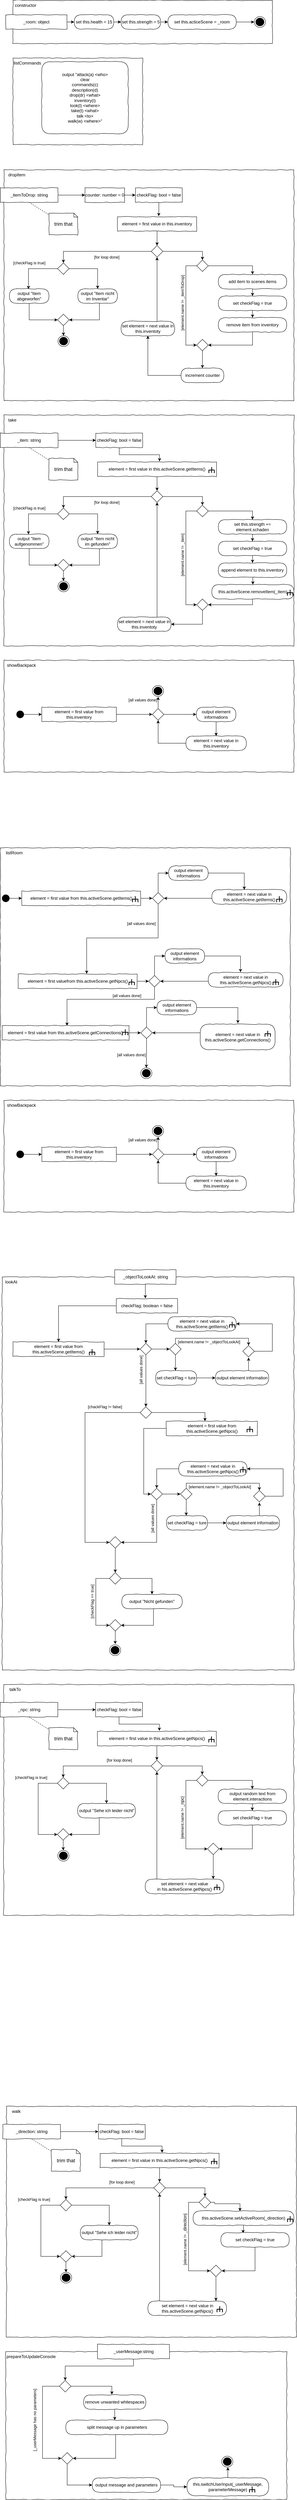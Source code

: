 <mxfile version="13.5.1" type="device"><diagram id="UEO45D3ayNbYLUqX32mm" name="Page-1"><mxGraphModel dx="1278" dy="616" grid="1" gridSize="10" guides="1" tooltips="1" connect="1" arrows="1" fold="1" page="1" pageScale="1" pageWidth="827" pageHeight="1169" math="0" shadow="0"><root><mxCell id="0"/><mxCell id="1" parent="0"/><mxCell id="mkfytrwFK81EScXnN2Ls-443" value="&lt;div style=&quot;text-align: left&quot;&gt;&lt;span&gt;prepareToUpdateConsole&lt;/span&gt;&lt;/div&gt;" style="rounded=0;whiteSpace=wrap;html=1;shadow=0;glass=0;comic=1;strokeColor=#000000;labelPosition=center;verticalLabelPosition=middle;align=left;verticalAlign=top;absoluteArcSize=1;arcSize=50;" vertex="1" parent="1"><mxGeometry x="20" y="6560" width="780" height="410" as="geometry"/></mxCell><mxCell id="mkfytrwFK81EScXnN2Ls-279" value="&lt;div style=&quot;text-align: left&quot;&gt;&amp;nbsp; lookAt&lt;/div&gt;" style="rounded=0;whiteSpace=wrap;html=1;shadow=0;glass=0;comic=1;strokeColor=#000000;labelPosition=center;verticalLabelPosition=middle;align=left;verticalAlign=top;absoluteArcSize=1;arcSize=50;" vertex="1" parent="1"><mxGeometry x="10" y="3580" width="810" height="1090" as="geometry"/></mxCell><mxCell id="mkfytrwFK81EScXnN2Ls-189" value="&lt;div style=&quot;text-align: left&quot;&gt;&amp;nbsp; &amp;nbsp; listRoom&lt;/div&gt;" style="rounded=0;whiteSpace=wrap;html=1;shadow=0;glass=0;comic=1;strokeColor=#000000;labelPosition=center;verticalLabelPosition=middle;align=left;verticalAlign=top;absoluteArcSize=1;arcSize=50;" vertex="1" parent="1"><mxGeometry x="5" y="2390" width="805" height="660" as="geometry"/></mxCell><mxCell id="mkfytrwFK81EScXnN2Ls-129" value="&lt;div style=&quot;text-align: left&quot;&gt;&amp;nbsp; showBackpack&lt;/div&gt;" style="rounded=0;whiteSpace=wrap;html=1;shadow=0;glass=0;comic=1;strokeColor=#000000;labelPosition=center;verticalLabelPosition=middle;align=left;verticalAlign=top;absoluteArcSize=1;arcSize=50;" vertex="1" parent="1"><mxGeometry x="15" y="1870" width="805" height="310" as="geometry"/></mxCell><mxCell id="mkfytrwFK81EScXnN2Ls-57" value="&lt;div style=&quot;text-align: left&quot;&gt;&amp;nbsp; &amp;nbsp;dropItem&lt;/div&gt;" style="rounded=0;whiteSpace=wrap;html=1;shadow=0;glass=0;comic=1;strokeColor=#000000;labelPosition=center;verticalLabelPosition=middle;align=left;verticalAlign=top;absoluteArcSize=1;arcSize=50;" vertex="1" parent="1"><mxGeometry x="15" y="510" width="805" height="640" as="geometry"/></mxCell><mxCell id="mkfytrwFK81EScXnN2Ls-12" value="&lt;div style=&quot;text-align: left&quot;&gt;&lt;span&gt;listCommands&lt;/span&gt;&lt;/div&gt;" style="rounded=0;whiteSpace=wrap;html=1;shadow=0;glass=0;comic=1;strokeColor=#000000;labelPosition=center;verticalLabelPosition=middle;align=left;verticalAlign=top;absoluteArcSize=1;arcSize=50;" vertex="1" parent="1"><mxGeometry x="40" y="200" width="360" height="240" as="geometry"/></mxCell><mxCell id="mkfytrwFK81EScXnN2Ls-10" value="&lt;div style=&quot;text-align: left&quot;&gt;&amp;nbsp;constructor&lt;/div&gt;" style="rounded=0;whiteSpace=wrap;html=1;shadow=0;glass=0;comic=1;strokeColor=#000000;labelPosition=center;verticalLabelPosition=middle;align=left;verticalAlign=top;absoluteArcSize=1;arcSize=50;" vertex="1" parent="1"><mxGeometry x="40" y="40" width="720" height="120" as="geometry"/></mxCell><mxCell id="mkfytrwFK81EScXnN2Ls-3" style="edgeStyle=orthogonalEdgeStyle;rounded=0;orthogonalLoop=1;jettySize=auto;html=1;entryX=0;entryY=0.5;entryDx=0;entryDy=0;" edge="1" parent="1" source="mkfytrwFK81EScXnN2Ls-1" target="mkfytrwFK81EScXnN2Ls-2"><mxGeometry relative="1" as="geometry"/></mxCell><mxCell id="mkfytrwFK81EScXnN2Ls-1" value="&lt;div style=&quot;text-align: left&quot;&gt;_room: object&lt;/div&gt;" style="rounded=0;whiteSpace=wrap;html=1;comic=1;" vertex="1" parent="1"><mxGeometry x="20" y="80" width="170" height="40" as="geometry"/></mxCell><mxCell id="mkfytrwFK81EScXnN2Ls-4" style="edgeStyle=orthogonalEdgeStyle;rounded=0;orthogonalLoop=1;jettySize=auto;html=1;entryX=0;entryY=0.5;entryDx=0;entryDy=0;" edge="1" parent="1" source="mkfytrwFK81EScXnN2Ls-2" target="mkfytrwFK81EScXnN2Ls-5"><mxGeometry relative="1" as="geometry"><mxPoint x="480" y="100" as="targetPoint"/></mxGeometry></mxCell><mxCell id="mkfytrwFK81EScXnN2Ls-2" value="set this.health = 15" style="rounded=1;whiteSpace=wrap;html=1;absoluteArcSize=1;arcSize=50;strokeWidth=1;shadow=0;comic=1;" vertex="1" parent="1"><mxGeometry x="210" y="80" width="110" height="40" as="geometry"/></mxCell><mxCell id="mkfytrwFK81EScXnN2Ls-7" style="edgeStyle=orthogonalEdgeStyle;rounded=0;orthogonalLoop=1;jettySize=auto;html=1;entryX=0;entryY=0.5;entryDx=0;entryDy=0;" edge="1" parent="1" source="mkfytrwFK81EScXnN2Ls-5" target="mkfytrwFK81EScXnN2Ls-6"><mxGeometry relative="1" as="geometry"/></mxCell><mxCell id="mkfytrwFK81EScXnN2Ls-5" value="set this.strength = 5" style="rounded=1;whiteSpace=wrap;html=1;absoluteArcSize=1;arcSize=50;strokeWidth=1;shadow=0;comic=1;" vertex="1" parent="1"><mxGeometry x="340" y="80" width="110" height="40" as="geometry"/></mxCell><mxCell id="mkfytrwFK81EScXnN2Ls-9" style="edgeStyle=orthogonalEdgeStyle;rounded=0;orthogonalLoop=1;jettySize=auto;html=1;entryX=0;entryY=0.5;entryDx=0;entryDy=0;" edge="1" parent="1" source="mkfytrwFK81EScXnN2Ls-6" target="mkfytrwFK81EScXnN2Ls-8"><mxGeometry relative="1" as="geometry"/></mxCell><mxCell id="mkfytrwFK81EScXnN2Ls-6" value="set this.acticeScene = _room" style="rounded=1;whiteSpace=wrap;html=1;absoluteArcSize=1;arcSize=50;strokeWidth=1;shadow=0;comic=1;" vertex="1" parent="1"><mxGeometry x="470" y="80" width="190" height="40" as="geometry"/></mxCell><mxCell id="mkfytrwFK81EScXnN2Ls-8" value="" style="ellipse;html=1;shape=endState;fillColor=#000000;strokeColor=#000000;comic=1" vertex="1" parent="1"><mxGeometry x="710" y="85" width="31" height="30" as="geometry"/></mxCell><mxCell id="mkfytrwFK81EScXnN2Ls-11" value="output &quot;attack(a) &amp;lt;who&amp;gt;&lt;br&gt;clear&lt;br&gt;commands(c)&lt;br&gt;description(d)&lt;br&gt;drop(dr) &amp;lt;what&amp;gt;&lt;br&gt;inventory(i)&lt;br&gt;look(l) &amp;lt;where&amp;gt;&lt;br&gt;take(t) &amp;lt;what&amp;gt;&lt;br&gt;talk &amp;lt;to&amp;gt;&lt;br&gt;walk(w) &amp;lt;where&amp;gt;&quot;" style="rounded=1;whiteSpace=wrap;html=1;absoluteArcSize=1;arcSize=50;strokeWidth=1;shadow=0;comic=1;" vertex="1" parent="1"><mxGeometry x="120" y="210" width="240" height="200" as="geometry"/></mxCell><mxCell id="mkfytrwFK81EScXnN2Ls-16" style="edgeStyle=orthogonalEdgeStyle;rounded=0;orthogonalLoop=1;jettySize=auto;html=1;" edge="1" parent="1" source="mkfytrwFK81EScXnN2Ls-13"><mxGeometry relative="1" as="geometry"><mxPoint x="240" y="580" as="targetPoint"/></mxGeometry></mxCell><mxCell id="mkfytrwFK81EScXnN2Ls-13" value="&lt;div style=&quot;text-align: left&quot;&gt;_itemToDrop: string&lt;/div&gt;" style="rounded=0;whiteSpace=wrap;html=1;comic=1;" vertex="1" parent="1"><mxGeometry x="5" y="560" width="160" height="40" as="geometry"/></mxCell><mxCell id="mkfytrwFK81EScXnN2Ls-14" value="trim that" style="shape=note;strokeWidth=1;fontSize=14;size=11;whiteSpace=wrap;html=1;rounded=0;shadow=0;comic=1;fillColor=#FFFFFF;" vertex="1" parent="1"><mxGeometry x="140" y="630" width="80" height="60" as="geometry"/></mxCell><mxCell id="mkfytrwFK81EScXnN2Ls-15" value="" style="endArrow=none;dashed=1;html=1;exitX=0.5;exitY=1;exitDx=0;exitDy=0;" edge="1" target="mkfytrwFK81EScXnN2Ls-14" parent="1" source="mkfytrwFK81EScXnN2Ls-13"><mxGeometry width="50" height="50" relative="1" as="geometry"><mxPoint x="110" y="690" as="sourcePoint"/><mxPoint y="710" as="targetPoint"/></mxGeometry></mxCell><mxCell id="mkfytrwFK81EScXnN2Ls-19" style="edgeStyle=orthogonalEdgeStyle;rounded=0;orthogonalLoop=1;jettySize=auto;html=1;entryX=0;entryY=0.5;entryDx=0;entryDy=0;" edge="1" parent="1" source="mkfytrwFK81EScXnN2Ls-17" target="mkfytrwFK81EScXnN2Ls-18"><mxGeometry relative="1" as="geometry"/></mxCell><mxCell id="mkfytrwFK81EScXnN2Ls-17" value="&lt;div style=&quot;text-align: left&quot;&gt;counter: number = 0&lt;/div&gt;" style="rounded=0;whiteSpace=wrap;html=1;comic=1;" vertex="1" parent="1"><mxGeometry x="240" y="560" width="110" height="40" as="geometry"/></mxCell><mxCell id="mkfytrwFK81EScXnN2Ls-21" style="edgeStyle=orthogonalEdgeStyle;rounded=0;orthogonalLoop=1;jettySize=auto;html=1;entryX=0.521;entryY=-0.037;entryDx=0;entryDy=0;entryPerimeter=0;" edge="1" parent="1" source="mkfytrwFK81EScXnN2Ls-18" target="mkfytrwFK81EScXnN2Ls-20"><mxGeometry relative="1" as="geometry"/></mxCell><mxCell id="mkfytrwFK81EScXnN2Ls-18" value="&lt;div style=&quot;text-align: left&quot;&gt;checkFlag: bool = false&lt;/div&gt;" style="rounded=0;whiteSpace=wrap;html=1;comic=1;" vertex="1" parent="1"><mxGeometry x="380" y="560" width="130" height="40" as="geometry"/></mxCell><mxCell id="mkfytrwFK81EScXnN2Ls-22" style="edgeStyle=orthogonalEdgeStyle;rounded=0;orthogonalLoop=1;jettySize=auto;html=1;entryX=0.5;entryY=0;entryDx=0;entryDy=0;" edge="1" parent="1" source="mkfytrwFK81EScXnN2Ls-20" target="mkfytrwFK81EScXnN2Ls-23"><mxGeometry relative="1" as="geometry"><mxPoint x="440" y="720" as="targetPoint"/></mxGeometry></mxCell><mxCell id="mkfytrwFK81EScXnN2Ls-20" value="&lt;div style=&quot;text-align: left&quot;&gt;element = first value in this.inventory&lt;/div&gt;" style="rounded=0;whiteSpace=wrap;html=1;comic=1;" vertex="1" parent="1"><mxGeometry x="330" y="640" width="220" height="40" as="geometry"/></mxCell><mxCell id="mkfytrwFK81EScXnN2Ls-24" style="edgeStyle=orthogonalEdgeStyle;rounded=0;orthogonalLoop=1;jettySize=auto;html=1;entryX=0.5;entryY=0;entryDx=0;entryDy=0;" edge="1" parent="1" source="mkfytrwFK81EScXnN2Ls-23" target="mkfytrwFK81EScXnN2Ls-25"><mxGeometry relative="1" as="geometry"><mxPoint x="520" y="736" as="targetPoint"/></mxGeometry></mxCell><mxCell id="mkfytrwFK81EScXnN2Ls-44" style="edgeStyle=orthogonalEdgeStyle;rounded=0;orthogonalLoop=1;jettySize=auto;html=1;entryX=0.5;entryY=0;entryDx=0;entryDy=0;" edge="1" parent="1" source="mkfytrwFK81EScXnN2Ls-23" target="mkfytrwFK81EScXnN2Ls-46"><mxGeometry relative="1" as="geometry"><mxPoint x="190" y="736" as="targetPoint"/></mxGeometry></mxCell><mxCell id="mkfytrwFK81EScXnN2Ls-45" value="[for loop done]" style="edgeLabel;html=1;align=center;verticalAlign=middle;resizable=0;points=[];" vertex="1" connectable="0" parent="mkfytrwFK81EScXnN2Ls-44"><mxGeometry x="-0.287" y="3" relative="1" as="geometry"><mxPoint x="-25.67" y="13" as="offset"/></mxGeometry></mxCell><mxCell id="mkfytrwFK81EScXnN2Ls-23" value="" style="rhombus;whiteSpace=wrap;html=1;rounded=0;shadow=0;glass=0;comic=1;strokeColor=#000000;align=left;" vertex="1" parent="1"><mxGeometry x="424" y="720" width="32" height="32" as="geometry"/></mxCell><mxCell id="mkfytrwFK81EScXnN2Ls-28" style="edgeStyle=orthogonalEdgeStyle;rounded=0;orthogonalLoop=1;jettySize=auto;html=1;entryX=0;entryY=0.5;entryDx=0;entryDy=0;" edge="1" parent="1" source="mkfytrwFK81EScXnN2Ls-25" target="mkfytrwFK81EScXnN2Ls-27"><mxGeometry relative="1" as="geometry"><mxPoint x="500" y="776" as="targetPoint"/><Array as="points"><mxPoint x="520" y="776"/><mxPoint x="520" y="996"/></Array></mxGeometry></mxCell><mxCell id="mkfytrwFK81EScXnN2Ls-29" value="[element.name != _itemToDrop]" style="edgeLabel;html=1;align=center;verticalAlign=middle;resizable=0;points=[];rotation=-90;" vertex="1" connectable="0" parent="mkfytrwFK81EScXnN2Ls-28"><mxGeometry x="-0.05" y="-2" relative="1" as="geometry"><mxPoint x="-8" as="offset"/></mxGeometry></mxCell><mxCell id="mkfytrwFK81EScXnN2Ls-30" style="edgeStyle=orthogonalEdgeStyle;rounded=0;orthogonalLoop=1;jettySize=auto;html=1;entryX=0.5;entryY=0;entryDx=0;entryDy=0;" edge="1" parent="1" source="mkfytrwFK81EScXnN2Ls-25" target="mkfytrwFK81EScXnN2Ls-31"><mxGeometry relative="1" as="geometry"><mxPoint x="620" y="776" as="targetPoint"/></mxGeometry></mxCell><mxCell id="mkfytrwFK81EScXnN2Ls-25" value="" style="rhombus;whiteSpace=wrap;html=1;rounded=0;shadow=0;glass=0;comic=1;strokeColor=#000000;align=left;" vertex="1" parent="1"><mxGeometry x="550" y="760" width="32" height="32" as="geometry"/></mxCell><mxCell id="mkfytrwFK81EScXnN2Ls-38" style="edgeStyle=orthogonalEdgeStyle;rounded=0;orthogonalLoop=1;jettySize=auto;html=1;" edge="1" parent="1" source="mkfytrwFK81EScXnN2Ls-27"><mxGeometry relative="1" as="geometry"><mxPoint x="566" y="1060" as="targetPoint"/></mxGeometry></mxCell><mxCell id="mkfytrwFK81EScXnN2Ls-27" value="" style="rhombus;whiteSpace=wrap;html=1;rounded=0;shadow=0;glass=0;comic=1;strokeColor=#000000;align=left;" vertex="1" parent="1"><mxGeometry x="550" y="980" width="32" height="32" as="geometry"/></mxCell><mxCell id="mkfytrwFK81EScXnN2Ls-33" style="edgeStyle=orthogonalEdgeStyle;rounded=0;orthogonalLoop=1;jettySize=auto;html=1;entryX=0.5;entryY=0;entryDx=0;entryDy=0;" edge="1" parent="1" source="mkfytrwFK81EScXnN2Ls-31" target="mkfytrwFK81EScXnN2Ls-32"><mxGeometry relative="1" as="geometry"/></mxCell><mxCell id="mkfytrwFK81EScXnN2Ls-31" value="add item to scenes items" style="rounded=1;whiteSpace=wrap;html=1;absoluteArcSize=1;arcSize=50;strokeWidth=1;shadow=0;comic=1;" vertex="1" parent="1"><mxGeometry x="610" y="800" width="190" height="40" as="geometry"/></mxCell><mxCell id="mkfytrwFK81EScXnN2Ls-35" style="edgeStyle=orthogonalEdgeStyle;rounded=0;orthogonalLoop=1;jettySize=auto;html=1;entryX=0.5;entryY=0;entryDx=0;entryDy=0;" edge="1" parent="1" source="mkfytrwFK81EScXnN2Ls-32" target="mkfytrwFK81EScXnN2Ls-34"><mxGeometry relative="1" as="geometry"/></mxCell><mxCell id="mkfytrwFK81EScXnN2Ls-32" value="set checkFlag = true" style="rounded=1;whiteSpace=wrap;html=1;absoluteArcSize=1;arcSize=50;strokeWidth=1;shadow=0;comic=1;" vertex="1" parent="1"><mxGeometry x="610" y="860" width="190" height="40" as="geometry"/></mxCell><mxCell id="mkfytrwFK81EScXnN2Ls-37" style="edgeStyle=orthogonalEdgeStyle;rounded=0;orthogonalLoop=1;jettySize=auto;html=1;entryX=1;entryY=0.5;entryDx=0;entryDy=0;" edge="1" parent="1" source="mkfytrwFK81EScXnN2Ls-34" target="mkfytrwFK81EScXnN2Ls-27"><mxGeometry relative="1" as="geometry"><mxPoint x="610" y="1020" as="targetPoint"/><Array as="points"><mxPoint x="705" y="996"/></Array></mxGeometry></mxCell><mxCell id="mkfytrwFK81EScXnN2Ls-34" value="remove item from inventory" style="rounded=1;whiteSpace=wrap;html=1;absoluteArcSize=1;arcSize=50;strokeWidth=1;shadow=0;comic=1;" vertex="1" parent="1"><mxGeometry x="610" y="920" width="190" height="40" as="geometry"/></mxCell><mxCell id="mkfytrwFK81EScXnN2Ls-42" style="edgeStyle=orthogonalEdgeStyle;rounded=0;orthogonalLoop=1;jettySize=auto;html=1;entryX=0.5;entryY=1;entryDx=0;entryDy=0;" edge="1" parent="1" source="mkfytrwFK81EScXnN2Ls-39" target="mkfytrwFK81EScXnN2Ls-41"><mxGeometry relative="1" as="geometry"/></mxCell><mxCell id="mkfytrwFK81EScXnN2Ls-39" value="increment counter" style="rounded=1;whiteSpace=wrap;html=1;absoluteArcSize=1;arcSize=50;strokeWidth=1;shadow=0;comic=1;" vertex="1" parent="1"><mxGeometry x="506.5" y="1060" width="119" height="40" as="geometry"/></mxCell><mxCell id="mkfytrwFK81EScXnN2Ls-43" style="edgeStyle=orthogonalEdgeStyle;rounded=0;orthogonalLoop=1;jettySize=auto;html=1;entryX=0.5;entryY=1;entryDx=0;entryDy=0;" edge="1" parent="1" source="mkfytrwFK81EScXnN2Ls-41" target="mkfytrwFK81EScXnN2Ls-23"><mxGeometry relative="1" as="geometry"><Array as="points"><mxPoint x="440" y="870"/><mxPoint x="440" y="870"/></Array></mxGeometry></mxCell><mxCell id="mkfytrwFK81EScXnN2Ls-41" value="set element = next value in this.inventoty" style="rounded=1;whiteSpace=wrap;html=1;absoluteArcSize=1;arcSize=50;strokeWidth=1;shadow=0;comic=1;" vertex="1" parent="1"><mxGeometry x="340" y="930" width="149" height="40" as="geometry"/></mxCell><mxCell id="mkfytrwFK81EScXnN2Ls-47" style="edgeStyle=orthogonalEdgeStyle;rounded=0;orthogonalLoop=1;jettySize=auto;html=1;entryX=0.482;entryY=0.019;entryDx=0;entryDy=0;entryPerimeter=0;" edge="1" parent="1" source="mkfytrwFK81EScXnN2Ls-46" target="mkfytrwFK81EScXnN2Ls-48"><mxGeometry relative="1" as="geometry"><mxPoint x="90" y="784" as="targetPoint"/></mxGeometry></mxCell><mxCell id="mkfytrwFK81EScXnN2Ls-54" value="[checkFlag is true]" style="edgeLabel;html=1;align=center;verticalAlign=middle;resizable=0;points=[];" vertex="1" connectable="0" parent="mkfytrwFK81EScXnN2Ls-47"><mxGeometry x="0.031" y="-1" relative="1" as="geometry"><mxPoint x="-7.8" y="-15" as="offset"/></mxGeometry></mxCell><mxCell id="mkfytrwFK81EScXnN2Ls-50" style="edgeStyle=orthogonalEdgeStyle;rounded=0;orthogonalLoop=1;jettySize=auto;html=1;entryX=0.5;entryY=0;entryDx=0;entryDy=0;" edge="1" parent="1" source="mkfytrwFK81EScXnN2Ls-46" target="mkfytrwFK81EScXnN2Ls-49"><mxGeometry relative="1" as="geometry"/></mxCell><mxCell id="mkfytrwFK81EScXnN2Ls-46" value="" style="rhombus;whiteSpace=wrap;html=1;rounded=0;shadow=0;glass=0;comic=1;strokeColor=#000000;align=left;" vertex="1" parent="1"><mxGeometry x="164" y="768" width="32" height="32" as="geometry"/></mxCell><mxCell id="mkfytrwFK81EScXnN2Ls-52" style="edgeStyle=orthogonalEdgeStyle;rounded=0;orthogonalLoop=1;jettySize=auto;html=1;entryX=0;entryY=0.5;entryDx=0;entryDy=0;" edge="1" parent="1" source="mkfytrwFK81EScXnN2Ls-48" target="mkfytrwFK81EScXnN2Ls-51"><mxGeometry relative="1" as="geometry"><Array as="points"><mxPoint x="85" y="926"/></Array></mxGeometry></mxCell><mxCell id="mkfytrwFK81EScXnN2Ls-48" value="output &quot;Item abgeworfen&quot;" style="rounded=1;whiteSpace=wrap;html=1;absoluteArcSize=1;arcSize=50;strokeWidth=1;shadow=0;comic=1;" vertex="1" parent="1"><mxGeometry x="30" y="840" width="110" height="40" as="geometry"/></mxCell><mxCell id="mkfytrwFK81EScXnN2Ls-53" style="edgeStyle=orthogonalEdgeStyle;rounded=0;orthogonalLoop=1;jettySize=auto;html=1;entryX=1;entryY=0.5;entryDx=0;entryDy=0;" edge="1" parent="1" source="mkfytrwFK81EScXnN2Ls-49" target="mkfytrwFK81EScXnN2Ls-51"><mxGeometry relative="1" as="geometry"><Array as="points"><mxPoint x="280" y="926"/></Array></mxGeometry></mxCell><mxCell id="mkfytrwFK81EScXnN2Ls-49" value="output &quot;Item nicht im Inventar&quot;" style="rounded=1;whiteSpace=wrap;html=1;absoluteArcSize=1;arcSize=50;strokeWidth=1;shadow=0;comic=1;" vertex="1" parent="1"><mxGeometry x="220" y="840" width="110" height="40" as="geometry"/></mxCell><mxCell id="mkfytrwFK81EScXnN2Ls-56" style="edgeStyle=orthogonalEdgeStyle;rounded=0;orthogonalLoop=1;jettySize=auto;html=1;entryX=0.5;entryY=0;entryDx=0;entryDy=0;" edge="1" parent="1" source="mkfytrwFK81EScXnN2Ls-51" target="mkfytrwFK81EScXnN2Ls-55"><mxGeometry relative="1" as="geometry"/></mxCell><mxCell id="mkfytrwFK81EScXnN2Ls-51" value="" style="rhombus;whiteSpace=wrap;html=1;rounded=0;shadow=0;glass=0;comic=1;strokeColor=#000000;align=left;" vertex="1" parent="1"><mxGeometry x="164" y="910" width="32" height="32" as="geometry"/></mxCell><mxCell id="mkfytrwFK81EScXnN2Ls-55" value="" style="ellipse;html=1;shape=endState;fillColor=#000000;strokeColor=#000000;comic=1" vertex="1" parent="1"><mxGeometry x="165" y="970" width="31" height="30" as="geometry"/></mxCell><mxCell id="mkfytrwFK81EScXnN2Ls-59" value="&lt;div style=&quot;text-align: left&quot;&gt;&amp;nbsp; &amp;nbsp;take&lt;/div&gt;" style="rounded=0;whiteSpace=wrap;html=1;shadow=0;glass=0;comic=1;strokeColor=#000000;labelPosition=center;verticalLabelPosition=middle;align=left;verticalAlign=top;absoluteArcSize=1;arcSize=50;" vertex="1" parent="1"><mxGeometry x="15" y="1190" width="805" height="640" as="geometry"/></mxCell><mxCell id="mkfytrwFK81EScXnN2Ls-60" style="edgeStyle=orthogonalEdgeStyle;rounded=0;orthogonalLoop=1;jettySize=auto;html=1;entryX=0;entryY=0.5;entryDx=0;entryDy=0;" edge="1" parent="1" source="mkfytrwFK81EScXnN2Ls-61" target="mkfytrwFK81EScXnN2Ls-67"><mxGeometry relative="1" as="geometry"><mxPoint x="240" y="1260" as="targetPoint"/></mxGeometry></mxCell><mxCell id="mkfytrwFK81EScXnN2Ls-61" value="&lt;div style=&quot;text-align: left&quot;&gt;_item: string&lt;/div&gt;" style="rounded=0;whiteSpace=wrap;html=1;comic=1;" vertex="1" parent="1"><mxGeometry x="5" y="1240" width="160" height="40" as="geometry"/></mxCell><mxCell id="mkfytrwFK81EScXnN2Ls-62" value="trim that" style="shape=note;strokeWidth=1;fontSize=14;size=11;whiteSpace=wrap;html=1;rounded=0;shadow=0;comic=1;fillColor=#FFFFFF;" vertex="1" parent="1"><mxGeometry x="140" y="1310" width="80" height="60" as="geometry"/></mxCell><mxCell id="mkfytrwFK81EScXnN2Ls-63" value="" style="endArrow=none;dashed=1;html=1;exitX=0.5;exitY=1;exitDx=0;exitDy=0;" edge="1" parent="1" source="mkfytrwFK81EScXnN2Ls-61" target="mkfytrwFK81EScXnN2Ls-62"><mxGeometry width="50" height="50" relative="1" as="geometry"><mxPoint x="110" y="1370" as="sourcePoint"/><mxPoint y="1390" as="targetPoint"/></mxGeometry></mxCell><mxCell id="mkfytrwFK81EScXnN2Ls-66" style="edgeStyle=orthogonalEdgeStyle;rounded=0;orthogonalLoop=1;jettySize=auto;html=1;entryX=0.521;entryY=-0.037;entryDx=0;entryDy=0;entryPerimeter=0;" edge="1" parent="1" source="mkfytrwFK81EScXnN2Ls-67" target="mkfytrwFK81EScXnN2Ls-69"><mxGeometry relative="1" as="geometry"/></mxCell><mxCell id="mkfytrwFK81EScXnN2Ls-67" value="&lt;div style=&quot;text-align: left&quot;&gt;checkFlag: bool = false&lt;/div&gt;" style="rounded=0;whiteSpace=wrap;html=1;comic=1;" vertex="1" parent="1"><mxGeometry x="270" y="1240" width="130" height="40" as="geometry"/></mxCell><mxCell id="mkfytrwFK81EScXnN2Ls-68" style="edgeStyle=orthogonalEdgeStyle;rounded=0;orthogonalLoop=1;jettySize=auto;html=1;entryX=0.5;entryY=0;entryDx=0;entryDy=0;" edge="1" parent="1" source="mkfytrwFK81EScXnN2Ls-69" target="mkfytrwFK81EScXnN2Ls-73"><mxGeometry relative="1" as="geometry"><mxPoint x="440" y="1400" as="targetPoint"/></mxGeometry></mxCell><mxCell id="mkfytrwFK81EScXnN2Ls-69" value="&lt;div style=&quot;text-align: left&quot;&gt;element = first value in this.activeScene.getItems()&lt;/div&gt;" style="rounded=0;whiteSpace=wrap;html=1;comic=1;" vertex="1" parent="1"><mxGeometry x="275" y="1320" width="330" height="40" as="geometry"/></mxCell><mxCell id="mkfytrwFK81EScXnN2Ls-70" style="edgeStyle=orthogonalEdgeStyle;rounded=0;orthogonalLoop=1;jettySize=auto;html=1;entryX=0.5;entryY=0;entryDx=0;entryDy=0;" edge="1" parent="1" source="mkfytrwFK81EScXnN2Ls-73" target="mkfytrwFK81EScXnN2Ls-77"><mxGeometry relative="1" as="geometry"><mxPoint x="520" y="1416" as="targetPoint"/></mxGeometry></mxCell><mxCell id="mkfytrwFK81EScXnN2Ls-71" style="edgeStyle=orthogonalEdgeStyle;rounded=0;orthogonalLoop=1;jettySize=auto;html=1;entryX=0.5;entryY=0;entryDx=0;entryDy=0;" edge="1" parent="1" source="mkfytrwFK81EScXnN2Ls-73" target="mkfytrwFK81EScXnN2Ls-93"><mxGeometry relative="1" as="geometry"><mxPoint x="190" y="1416" as="targetPoint"/></mxGeometry></mxCell><mxCell id="mkfytrwFK81EScXnN2Ls-72" value="[for loop done]" style="edgeLabel;html=1;align=center;verticalAlign=middle;resizable=0;points=[];" vertex="1" connectable="0" parent="mkfytrwFK81EScXnN2Ls-71"><mxGeometry x="-0.287" y="3" relative="1" as="geometry"><mxPoint x="-25.67" y="13" as="offset"/></mxGeometry></mxCell><mxCell id="mkfytrwFK81EScXnN2Ls-73" value="" style="rhombus;whiteSpace=wrap;html=1;rounded=0;shadow=0;glass=0;comic=1;strokeColor=#000000;align=left;" vertex="1" parent="1"><mxGeometry x="424" y="1400" width="32" height="32" as="geometry"/></mxCell><mxCell id="mkfytrwFK81EScXnN2Ls-74" style="edgeStyle=orthogonalEdgeStyle;rounded=0;orthogonalLoop=1;jettySize=auto;html=1;entryX=0;entryY=0.5;entryDx=0;entryDy=0;" edge="1" parent="1" source="mkfytrwFK81EScXnN2Ls-77" target="mkfytrwFK81EScXnN2Ls-79"><mxGeometry relative="1" as="geometry"><mxPoint x="500" y="1456" as="targetPoint"/><Array as="points"><mxPoint x="520" y="1456"/><mxPoint x="520" y="1716"/></Array></mxGeometry></mxCell><mxCell id="mkfytrwFK81EScXnN2Ls-75" value="[element.name != _item]" style="edgeLabel;html=1;align=center;verticalAlign=middle;resizable=0;points=[];rotation=-90;" vertex="1" connectable="0" parent="mkfytrwFK81EScXnN2Ls-74"><mxGeometry x="-0.05" y="-2" relative="1" as="geometry"><mxPoint x="-8" as="offset"/></mxGeometry></mxCell><mxCell id="mkfytrwFK81EScXnN2Ls-76" style="edgeStyle=orthogonalEdgeStyle;rounded=0;orthogonalLoop=1;jettySize=auto;html=1;entryX=0.5;entryY=0;entryDx=0;entryDy=0;" edge="1" parent="1" source="mkfytrwFK81EScXnN2Ls-77" target="mkfytrwFK81EScXnN2Ls-81"><mxGeometry relative="1" as="geometry"><mxPoint x="620" y="1456" as="targetPoint"/></mxGeometry></mxCell><mxCell id="mkfytrwFK81EScXnN2Ls-77" value="" style="rhombus;whiteSpace=wrap;html=1;rounded=0;shadow=0;glass=0;comic=1;strokeColor=#000000;align=left;" vertex="1" parent="1"><mxGeometry x="550" y="1440" width="32" height="32" as="geometry"/></mxCell><mxCell id="mkfytrwFK81EScXnN2Ls-78" style="edgeStyle=orthogonalEdgeStyle;rounded=0;orthogonalLoop=1;jettySize=auto;html=1;entryX=1;entryY=0.5;entryDx=0;entryDy=0;" edge="1" parent="1" source="mkfytrwFK81EScXnN2Ls-79" target="mkfytrwFK81EScXnN2Ls-89"><mxGeometry relative="1" as="geometry"><mxPoint x="566" y="1740.0" as="targetPoint"/><Array as="points"><mxPoint x="566" y="1770"/><mxPoint x="492" y="1770"/></Array></mxGeometry></mxCell><mxCell id="mkfytrwFK81EScXnN2Ls-79" value="" style="rhombus;whiteSpace=wrap;html=1;rounded=0;shadow=0;glass=0;comic=1;strokeColor=#000000;align=left;" vertex="1" parent="1"><mxGeometry x="550" y="1700" width="32" height="32" as="geometry"/></mxCell><mxCell id="mkfytrwFK81EScXnN2Ls-80" style="edgeStyle=orthogonalEdgeStyle;rounded=0;orthogonalLoop=1;jettySize=auto;html=1;entryX=0.5;entryY=0;entryDx=0;entryDy=0;" edge="1" parent="1" source="mkfytrwFK81EScXnN2Ls-81" target="mkfytrwFK81EScXnN2Ls-83"><mxGeometry relative="1" as="geometry"/></mxCell><mxCell id="mkfytrwFK81EScXnN2Ls-81" value="set this.strength += element.schaden" style="rounded=1;whiteSpace=wrap;html=1;absoluteArcSize=1;arcSize=50;strokeWidth=1;shadow=0;comic=1;" vertex="1" parent="1"><mxGeometry x="610" y="1480" width="190" height="40" as="geometry"/></mxCell><mxCell id="mkfytrwFK81EScXnN2Ls-82" style="edgeStyle=orthogonalEdgeStyle;rounded=0;orthogonalLoop=1;jettySize=auto;html=1;entryX=0.5;entryY=0;entryDx=0;entryDy=0;" edge="1" parent="1" source="mkfytrwFK81EScXnN2Ls-83" target="mkfytrwFK81EScXnN2Ls-85"><mxGeometry relative="1" as="geometry"/></mxCell><mxCell id="mkfytrwFK81EScXnN2Ls-83" value="set checkFlag = true" style="rounded=1;whiteSpace=wrap;html=1;absoluteArcSize=1;arcSize=50;strokeWidth=1;shadow=0;comic=1;" vertex="1" parent="1"><mxGeometry x="610" y="1540" width="190" height="40" as="geometry"/></mxCell><mxCell id="mkfytrwFK81EScXnN2Ls-105" style="edgeStyle=orthogonalEdgeStyle;rounded=0;orthogonalLoop=1;jettySize=auto;html=1;entryX=0.5;entryY=0;entryDx=0;entryDy=0;" edge="1" parent="1" source="mkfytrwFK81EScXnN2Ls-85" target="mkfytrwFK81EScXnN2Ls-104"><mxGeometry relative="1" as="geometry"><Array as="points"><mxPoint x="706" y="1660"/><mxPoint x="706" y="1660"/></Array></mxGeometry></mxCell><mxCell id="mkfytrwFK81EScXnN2Ls-85" value="append element to this.inventory" style="rounded=1;whiteSpace=wrap;html=1;absoluteArcSize=1;arcSize=50;strokeWidth=1;shadow=0;comic=1;" vertex="1" parent="1"><mxGeometry x="610" y="1600" width="190" height="40" as="geometry"/></mxCell><mxCell id="mkfytrwFK81EScXnN2Ls-88" style="edgeStyle=orthogonalEdgeStyle;rounded=0;orthogonalLoop=1;jettySize=auto;html=1;entryX=0.5;entryY=1;entryDx=0;entryDy=0;" edge="1" parent="1" source="mkfytrwFK81EScXnN2Ls-89" target="mkfytrwFK81EScXnN2Ls-73"><mxGeometry relative="1" as="geometry"><Array as="points"><mxPoint x="440" y="1550"/><mxPoint x="440" y="1550"/></Array></mxGeometry></mxCell><mxCell id="mkfytrwFK81EScXnN2Ls-89" value="set element = next value in this.inventoty" style="rounded=1;whiteSpace=wrap;html=1;absoluteArcSize=1;arcSize=50;strokeWidth=1;shadow=0;comic=1;" vertex="1" parent="1"><mxGeometry x="330" y="1750" width="149" height="40" as="geometry"/></mxCell><mxCell id="mkfytrwFK81EScXnN2Ls-90" style="edgeStyle=orthogonalEdgeStyle;rounded=0;orthogonalLoop=1;jettySize=auto;html=1;entryX=0.482;entryY=0.019;entryDx=0;entryDy=0;entryPerimeter=0;" edge="1" parent="1" source="mkfytrwFK81EScXnN2Ls-93" target="mkfytrwFK81EScXnN2Ls-95"><mxGeometry relative="1" as="geometry"><mxPoint x="90" y="1464" as="targetPoint"/></mxGeometry></mxCell><mxCell id="mkfytrwFK81EScXnN2Ls-91" value="[checkFlag is true]" style="edgeLabel;html=1;align=center;verticalAlign=middle;resizable=0;points=[];" vertex="1" connectable="0" parent="mkfytrwFK81EScXnN2Ls-90"><mxGeometry x="0.031" y="-1" relative="1" as="geometry"><mxPoint x="-7.8" y="-15" as="offset"/></mxGeometry></mxCell><mxCell id="mkfytrwFK81EScXnN2Ls-92" style="edgeStyle=orthogonalEdgeStyle;rounded=0;orthogonalLoop=1;jettySize=auto;html=1;entryX=0.5;entryY=0;entryDx=0;entryDy=0;" edge="1" parent="1" source="mkfytrwFK81EScXnN2Ls-93" target="mkfytrwFK81EScXnN2Ls-97"><mxGeometry relative="1" as="geometry"/></mxCell><mxCell id="mkfytrwFK81EScXnN2Ls-93" value="" style="rhombus;whiteSpace=wrap;html=1;rounded=0;shadow=0;glass=0;comic=1;strokeColor=#000000;align=left;" vertex="1" parent="1"><mxGeometry x="164" y="1448" width="32" height="32" as="geometry"/></mxCell><mxCell id="mkfytrwFK81EScXnN2Ls-94" style="edgeStyle=orthogonalEdgeStyle;rounded=0;orthogonalLoop=1;jettySize=auto;html=1;entryX=0;entryY=0.5;entryDx=0;entryDy=0;" edge="1" parent="1" source="mkfytrwFK81EScXnN2Ls-95" target="mkfytrwFK81EScXnN2Ls-99"><mxGeometry relative="1" as="geometry"><Array as="points"><mxPoint x="85" y="1606"/></Array></mxGeometry></mxCell><mxCell id="mkfytrwFK81EScXnN2Ls-95" value="output &quot;Item aufgenommen&quot;" style="rounded=1;whiteSpace=wrap;html=1;absoluteArcSize=1;arcSize=50;strokeWidth=1;shadow=0;comic=1;" vertex="1" parent="1"><mxGeometry x="30" y="1520" width="110" height="40" as="geometry"/></mxCell><mxCell id="mkfytrwFK81EScXnN2Ls-96" style="edgeStyle=orthogonalEdgeStyle;rounded=0;orthogonalLoop=1;jettySize=auto;html=1;entryX=1;entryY=0.5;entryDx=0;entryDy=0;" edge="1" parent="1" source="mkfytrwFK81EScXnN2Ls-97" target="mkfytrwFK81EScXnN2Ls-99"><mxGeometry relative="1" as="geometry"><Array as="points"><mxPoint x="280" y="1606"/></Array></mxGeometry></mxCell><mxCell id="mkfytrwFK81EScXnN2Ls-97" value="output &quot;Item nicht im gefunden&quot;" style="rounded=1;whiteSpace=wrap;html=1;absoluteArcSize=1;arcSize=50;strokeWidth=1;shadow=0;comic=1;" vertex="1" parent="1"><mxGeometry x="220" y="1520" width="110" height="40" as="geometry"/></mxCell><mxCell id="mkfytrwFK81EScXnN2Ls-98" style="edgeStyle=orthogonalEdgeStyle;rounded=0;orthogonalLoop=1;jettySize=auto;html=1;entryX=0.5;entryY=0;entryDx=0;entryDy=0;" edge="1" parent="1" source="mkfytrwFK81EScXnN2Ls-99" target="mkfytrwFK81EScXnN2Ls-100"><mxGeometry relative="1" as="geometry"/></mxCell><mxCell id="mkfytrwFK81EScXnN2Ls-99" value="" style="rhombus;whiteSpace=wrap;html=1;rounded=0;shadow=0;glass=0;comic=1;strokeColor=#000000;align=left;" vertex="1" parent="1"><mxGeometry x="164" y="1590" width="32" height="32" as="geometry"/></mxCell><mxCell id="mkfytrwFK81EScXnN2Ls-100" value="" style="ellipse;html=1;shape=endState;fillColor=#000000;strokeColor=#000000;comic=1" vertex="1" parent="1"><mxGeometry x="165" y="1650" width="31" height="30" as="geometry"/></mxCell><mxCell id="mkfytrwFK81EScXnN2Ls-101" value="" style="group;rotation=90;" vertex="1" connectable="0" parent="1"><mxGeometry x="582" y="1330" width="20" height="20" as="geometry"/></mxCell><mxCell id="mkfytrwFK81EScXnN2Ls-102" value="" style="strokeWidth=2;html=1;shape=mxgraph.flowchart.annotation_2;align=left;rounded=1;comic=1;rotation=90;" vertex="1" parent="mkfytrwFK81EScXnN2Ls-101"><mxGeometry x="2" y="5" width="15" height="15" as="geometry"/></mxCell><mxCell id="mkfytrwFK81EScXnN2Ls-103" value="" style="endArrow=none;html=1;entryX=0.508;entryY=0.487;entryPerimeter=0;exitX=1;exitY=0.5;exitPerimeter=0;strokeWidth=2;" edge="1" parent="mkfytrwFK81EScXnN2Ls-101" source="mkfytrwFK81EScXnN2Ls-102" target="mkfytrwFK81EScXnN2Ls-102"><mxGeometry width="50" height="50" relative="1" as="geometry"><mxPoint x="-46.667" as="sourcePoint"/><mxPoint x="-13.333" y="50" as="targetPoint"/></mxGeometry></mxCell><mxCell id="mkfytrwFK81EScXnN2Ls-106" style="edgeStyle=orthogonalEdgeStyle;rounded=0;orthogonalLoop=1;jettySize=auto;html=1;entryX=1;entryY=0.5;entryDx=0;entryDy=0;" edge="1" parent="1" source="mkfytrwFK81EScXnN2Ls-104" target="mkfytrwFK81EScXnN2Ls-79"><mxGeometry relative="1" as="geometry"><Array as="points"><mxPoint x="705" y="1716"/></Array></mxGeometry></mxCell><mxCell id="mkfytrwFK81EScXnN2Ls-107" value="" style="group;rotation=90;" vertex="1" connectable="0" parent="1"><mxGeometry x="800" y="1670" width="20" height="30" as="geometry"/></mxCell><mxCell id="mkfytrwFK81EScXnN2Ls-104" value="this.activeScene.removeItem(_item)" style="rounded=1;whiteSpace=wrap;html=1;absoluteArcSize=1;arcSize=50;strokeWidth=1;shadow=0;comic=1;" vertex="1" parent="mkfytrwFK81EScXnN2Ls-107"><mxGeometry x="-208" y="-10" width="228" height="40" as="geometry"/></mxCell><mxCell id="mkfytrwFK81EScXnN2Ls-110" value="" style="group;rotation=90;" vertex="1" connectable="0" parent="mkfytrwFK81EScXnN2Ls-107"><mxGeometry width="20" height="20" as="geometry"/></mxCell><mxCell id="mkfytrwFK81EScXnN2Ls-111" value="" style="strokeWidth=2;html=1;shape=mxgraph.flowchart.annotation_2;align=left;rounded=1;comic=1;rotation=90;" vertex="1" parent="mkfytrwFK81EScXnN2Ls-110"><mxGeometry x="2" y="5" width="15" height="15" as="geometry"/></mxCell><mxCell id="mkfytrwFK81EScXnN2Ls-112" value="" style="endArrow=none;html=1;entryX=0.508;entryY=0.487;entryPerimeter=0;exitX=1;exitY=0.5;exitPerimeter=0;strokeWidth=2;" edge="1" parent="mkfytrwFK81EScXnN2Ls-110" source="mkfytrwFK81EScXnN2Ls-111" target="mkfytrwFK81EScXnN2Ls-111"><mxGeometry width="50" height="50" relative="1" as="geometry"><mxPoint x="-46.667" as="sourcePoint"/><mxPoint x="-13.333" y="50" as="targetPoint"/></mxGeometry></mxCell><mxCell id="mkfytrwFK81EScXnN2Ls-116" style="edgeStyle=orthogonalEdgeStyle;rounded=0;orthogonalLoop=1;jettySize=auto;html=1;entryX=0;entryY=0.5;entryDx=0;entryDy=0;" edge="1" parent="1" source="mkfytrwFK81EScXnN2Ls-114" target="mkfytrwFK81EScXnN2Ls-117"><mxGeometry relative="1" as="geometry"><mxPoint x="427" y="2020" as="targetPoint"/></mxGeometry></mxCell><mxCell id="mkfytrwFK81EScXnN2Ls-114" value="element = first value from this.inventory" style="rounded=0;whiteSpace=wrap;html=1;comic=1;" vertex="1" parent="1"><mxGeometry x="120" y="2000" width="207" height="40" as="geometry"/></mxCell><mxCell id="mkfytrwFK81EScXnN2Ls-118" style="edgeStyle=orthogonalEdgeStyle;rounded=0;orthogonalLoop=1;jettySize=auto;html=1;entryX=0;entryY=0.5;entryDx=0;entryDy=0;" edge="1" parent="1" source="mkfytrwFK81EScXnN2Ls-117" target="mkfytrwFK81EScXnN2Ls-119"><mxGeometry relative="1" as="geometry"><mxPoint x="547" y="2020" as="targetPoint"/></mxGeometry></mxCell><mxCell id="mkfytrwFK81EScXnN2Ls-127" style="edgeStyle=orthogonalEdgeStyle;rounded=0;orthogonalLoop=1;jettySize=auto;html=1;entryX=0.517;entryY=1.043;entryDx=0;entryDy=0;entryPerimeter=0;" edge="1" parent="1" source="mkfytrwFK81EScXnN2Ls-117" target="mkfytrwFK81EScXnN2Ls-126"><mxGeometry relative="1" as="geometry"/></mxCell><mxCell id="mkfytrwFK81EScXnN2Ls-128" value="[all values done]" style="edgeLabel;html=1;align=center;verticalAlign=middle;resizable=0;points=[];" vertex="1" connectable="0" parent="mkfytrwFK81EScXnN2Ls-127"><mxGeometry x="0.188" relative="1" as="geometry"><mxPoint x="-43" y="-9.39" as="offset"/></mxGeometry></mxCell><mxCell id="mkfytrwFK81EScXnN2Ls-117" value="" style="rhombus;whiteSpace=wrap;html=1;rounded=0;shadow=0;glass=0;comic=1;strokeColor=#000000;align=left;" vertex="1" parent="1"><mxGeometry x="427" y="2004" width="32" height="32" as="geometry"/></mxCell><mxCell id="mkfytrwFK81EScXnN2Ls-120" style="edgeStyle=orthogonalEdgeStyle;rounded=0;orthogonalLoop=1;jettySize=auto;html=1;" edge="1" parent="1" source="mkfytrwFK81EScXnN2Ls-119"><mxGeometry relative="1" as="geometry"><mxPoint x="604" y="2080" as="targetPoint"/></mxGeometry></mxCell><mxCell id="mkfytrwFK81EScXnN2Ls-119" value="output element informations" style="rounded=1;whiteSpace=wrap;html=1;absoluteArcSize=1;arcSize=50;strokeWidth=1;shadow=0;comic=1;" vertex="1" parent="1"><mxGeometry x="549" y="2000" width="110" height="40" as="geometry"/></mxCell><mxCell id="mkfytrwFK81EScXnN2Ls-123" style="edgeStyle=orthogonalEdgeStyle;rounded=0;orthogonalLoop=1;jettySize=auto;html=1;entryX=0.5;entryY=1;entryDx=0;entryDy=0;" edge="1" parent="1" source="mkfytrwFK81EScXnN2Ls-121" target="mkfytrwFK81EScXnN2Ls-117"><mxGeometry relative="1" as="geometry"/></mxCell><mxCell id="mkfytrwFK81EScXnN2Ls-121" value="element = next value in this.inventory" style="rounded=1;whiteSpace=wrap;html=1;absoluteArcSize=1;arcSize=50;strokeWidth=1;shadow=0;comic=1;" vertex="1" parent="1"><mxGeometry x="520" y="2080" width="168" height="40" as="geometry"/></mxCell><mxCell id="mkfytrwFK81EScXnN2Ls-125" style="edgeStyle=orthogonalEdgeStyle;rounded=0;orthogonalLoop=1;jettySize=auto;html=1;entryX=0;entryY=0.5;entryDx=0;entryDy=0;" edge="1" parent="1" source="mkfytrwFK81EScXnN2Ls-124" target="mkfytrwFK81EScXnN2Ls-114"><mxGeometry relative="1" as="geometry"/></mxCell><mxCell id="mkfytrwFK81EScXnN2Ls-124" value="" style="ellipse;whiteSpace=wrap;html=1;rounded=0;shadow=0;comic=0;labelBackgroundColor=none;strokeColor=#000000;strokeWidth=1;fillColor=#000000;fontFamily=Verdana;fontSize=12;fontColor=#000000;align=center;comic=1" vertex="1" parent="1"><mxGeometry x="50" y="2010" width="20" height="20" as="geometry"/></mxCell><mxCell id="mkfytrwFK81EScXnN2Ls-126" value="" style="ellipse;html=1;shape=endState;fillColor=#000000;strokeColor=#000000;comic=1" vertex="1" parent="1"><mxGeometry x="427" y="1940" width="31" height="30" as="geometry"/></mxCell><mxCell id="mkfytrwFK81EScXnN2Ls-131" style="edgeStyle=orthogonalEdgeStyle;rounded=0;orthogonalLoop=1;jettySize=auto;html=1;entryX=0;entryY=0.5;entryDx=0;entryDy=0;" edge="1" parent="1" source="mkfytrwFK81EScXnN2Ls-132" target="mkfytrwFK81EScXnN2Ls-136"><mxGeometry relative="1" as="geometry"><mxPoint x="427" y="2530" as="targetPoint"/></mxGeometry></mxCell><mxCell id="mkfytrwFK81EScXnN2Ls-132" value="element = first value from this.activeScene.getItems()" style="rounded=0;whiteSpace=wrap;html=1;comic=1;" vertex="1" parent="1"><mxGeometry x="64.5" y="2510" width="330" height="40" as="geometry"/></mxCell><mxCell id="mkfytrwFK81EScXnN2Ls-144" style="edgeStyle=orthogonalEdgeStyle;rounded=0;orthogonalLoop=1;jettySize=auto;html=1;entryX=0;entryY=0.5;entryDx=0;entryDy=0;" edge="1" parent="1" source="mkfytrwFK81EScXnN2Ls-136" target="mkfytrwFK81EScXnN2Ls-138"><mxGeometry relative="1" as="geometry"><Array as="points"><mxPoint x="443" y="2460"/></Array></mxGeometry></mxCell><mxCell id="mkfytrwFK81EScXnN2Ls-151" style="edgeStyle=orthogonalEdgeStyle;rounded=0;orthogonalLoop=1;jettySize=auto;html=1;entryX=0.576;entryY=-0.016;entryDx=0;entryDy=0;entryPerimeter=0;" edge="1" parent="1" source="mkfytrwFK81EScXnN2Ls-136" target="mkfytrwFK81EScXnN2Ls-154"><mxGeometry relative="1" as="geometry"><mxPoint x="443" y="2650" as="targetPoint"/><Array as="points"><mxPoint x="443" y="2640"/><mxPoint x="245" y="2640"/></Array></mxGeometry></mxCell><mxCell id="mkfytrwFK81EScXnN2Ls-152" value="[all values done]" style="edgeLabel;html=1;align=center;verticalAlign=middle;resizable=0;points=[];rotation=0;" vertex="1" connectable="0" parent="mkfytrwFK81EScXnN2Ls-151"><mxGeometry x="-0.321" y="1" relative="1" as="geometry"><mxPoint x="-8.24" y="-41.03" as="offset"/></mxGeometry></mxCell><mxCell id="mkfytrwFK81EScXnN2Ls-136" value="" style="rhombus;whiteSpace=wrap;html=1;rounded=0;shadow=0;glass=0;comic=1;strokeColor=#000000;align=left;" vertex="1" parent="1"><mxGeometry x="427" y="2514" width="32" height="32" as="geometry"/></mxCell><mxCell id="mkfytrwFK81EScXnN2Ls-137" style="edgeStyle=orthogonalEdgeStyle;rounded=0;orthogonalLoop=1;jettySize=auto;html=1;entryX=0.433;entryY=0.005;entryDx=0;entryDy=0;entryPerimeter=0;" edge="1" parent="1" source="mkfytrwFK81EScXnN2Ls-138" target="mkfytrwFK81EScXnN2Ls-140"><mxGeometry relative="1" as="geometry"><mxPoint x="620" y="2460" as="targetPoint"/><Array as="points"><mxPoint x="682" y="2460"/></Array></mxGeometry></mxCell><mxCell id="mkfytrwFK81EScXnN2Ls-138" value="output element informations" style="rounded=1;whiteSpace=wrap;html=1;absoluteArcSize=1;arcSize=50;strokeWidth=1;shadow=0;comic=1;" vertex="1" parent="1"><mxGeometry x="472" y="2440" width="110" height="40" as="geometry"/></mxCell><mxCell id="mkfytrwFK81EScXnN2Ls-139" style="edgeStyle=orthogonalEdgeStyle;rounded=0;orthogonalLoop=1;jettySize=auto;html=1;entryX=1;entryY=0.5;entryDx=0;entryDy=0;" edge="1" parent="1" source="mkfytrwFK81EScXnN2Ls-140" target="mkfytrwFK81EScXnN2Ls-136"><mxGeometry relative="1" as="geometry"><Array as="points"><mxPoint x="634" y="2530"/></Array></mxGeometry></mxCell><mxCell id="mkfytrwFK81EScXnN2Ls-140" value="element = next value in this.activeScene.getItems()" style="rounded=1;whiteSpace=wrap;html=1;absoluteArcSize=1;arcSize=50;strokeWidth=1;shadow=0;comic=1;" vertex="1" parent="1"><mxGeometry x="592" y="2506" width="208" height="40" as="geometry"/></mxCell><mxCell id="mkfytrwFK81EScXnN2Ls-141" style="edgeStyle=orthogonalEdgeStyle;rounded=0;orthogonalLoop=1;jettySize=auto;html=1;entryX=0;entryY=0.5;entryDx=0;entryDy=0;" edge="1" parent="1" source="mkfytrwFK81EScXnN2Ls-142" target="mkfytrwFK81EScXnN2Ls-132"><mxGeometry relative="1" as="geometry"/></mxCell><mxCell id="mkfytrwFK81EScXnN2Ls-142" value="" style="ellipse;whiteSpace=wrap;html=1;rounded=0;shadow=0;comic=0;labelBackgroundColor=none;strokeColor=#000000;strokeWidth=1;fillColor=#000000;fontFamily=Verdana;fontSize=12;fontColor=#000000;align=center;comic=1" vertex="1" parent="1"><mxGeometry x="10" y="2520" width="20" height="20" as="geometry"/></mxCell><mxCell id="mkfytrwFK81EScXnN2Ls-145" value="" style="group;rotation=90;" vertex="1" connectable="0" parent="1"><mxGeometry x="370" y="2520" width="20" height="20" as="geometry"/></mxCell><mxCell id="mkfytrwFK81EScXnN2Ls-146" value="" style="strokeWidth=2;html=1;shape=mxgraph.flowchart.annotation_2;align=left;rounded=1;comic=1;rotation=90;" vertex="1" parent="mkfytrwFK81EScXnN2Ls-145"><mxGeometry x="2" y="5" width="15" height="15" as="geometry"/></mxCell><mxCell id="mkfytrwFK81EScXnN2Ls-147" value="" style="endArrow=none;html=1;entryX=0.508;entryY=0.487;entryPerimeter=0;exitX=1;exitY=0.5;exitPerimeter=0;strokeWidth=2;" edge="1" parent="mkfytrwFK81EScXnN2Ls-145" source="mkfytrwFK81EScXnN2Ls-146" target="mkfytrwFK81EScXnN2Ls-146"><mxGeometry width="50" height="50" relative="1" as="geometry"><mxPoint x="-46.667" as="sourcePoint"/><mxPoint x="-13.333" y="50" as="targetPoint"/></mxGeometry></mxCell><mxCell id="mkfytrwFK81EScXnN2Ls-148" value="" style="group;rotation=90;" vertex="1" connectable="0" parent="1"><mxGeometry x="770" y="2520" width="20" height="20" as="geometry"/></mxCell><mxCell id="mkfytrwFK81EScXnN2Ls-149" value="" style="strokeWidth=2;html=1;shape=mxgraph.flowchart.annotation_2;align=left;rounded=1;comic=1;rotation=90;" vertex="1" parent="mkfytrwFK81EScXnN2Ls-148"><mxGeometry x="2" y="5" width="15" height="15" as="geometry"/></mxCell><mxCell id="mkfytrwFK81EScXnN2Ls-150" value="" style="endArrow=none;html=1;entryX=0.508;entryY=0.487;entryPerimeter=0;exitX=1;exitY=0.5;exitPerimeter=0;strokeWidth=2;" edge="1" parent="mkfytrwFK81EScXnN2Ls-148" source="mkfytrwFK81EScXnN2Ls-149" target="mkfytrwFK81EScXnN2Ls-149"><mxGeometry width="50" height="50" relative="1" as="geometry"><mxPoint x="-46.667" as="sourcePoint"/><mxPoint x="-13.333" y="50" as="targetPoint"/></mxGeometry></mxCell><mxCell id="mkfytrwFK81EScXnN2Ls-153" style="edgeStyle=orthogonalEdgeStyle;rounded=0;orthogonalLoop=1;jettySize=auto;html=1;entryX=0;entryY=0.5;entryDx=0;entryDy=0;" edge="1" parent="1" source="mkfytrwFK81EScXnN2Ls-154" target="mkfytrwFK81EScXnN2Ls-156"><mxGeometry relative="1" as="geometry"><mxPoint x="417" y="2760" as="targetPoint"/></mxGeometry></mxCell><mxCell id="mkfytrwFK81EScXnN2Ls-154" value="element = first valuefrom this.activeScene.getNpcs()" style="rounded=0;whiteSpace=wrap;html=1;comic=1;" vertex="1" parent="1"><mxGeometry x="54.5" y="2740" width="330" height="40" as="geometry"/></mxCell><mxCell id="mkfytrwFK81EScXnN2Ls-155" style="edgeStyle=orthogonalEdgeStyle;rounded=0;orthogonalLoop=1;jettySize=auto;html=1;entryX=0;entryY=0.5;entryDx=0;entryDy=0;" edge="1" parent="1" source="mkfytrwFK81EScXnN2Ls-156" target="mkfytrwFK81EScXnN2Ls-158"><mxGeometry relative="1" as="geometry"><Array as="points"><mxPoint x="433" y="2690"/></Array></mxGeometry></mxCell><mxCell id="mkfytrwFK81EScXnN2Ls-184" style="edgeStyle=orthogonalEdgeStyle;rounded=0;orthogonalLoop=1;jettySize=auto;html=1;entryX=0.51;entryY=0.009;entryDx=0;entryDy=0;entryPerimeter=0;" edge="1" parent="1" source="mkfytrwFK81EScXnN2Ls-156" target="mkfytrwFK81EScXnN2Ls-168"><mxGeometry relative="1" as="geometry"><Array as="points"><mxPoint x="433" y="2810"/><mxPoint x="190" y="2810"/><mxPoint x="190" y="2883"/></Array></mxGeometry></mxCell><mxCell id="mkfytrwFK81EScXnN2Ls-185" value="[all values done]" style="edgeLabel;html=1;align=center;verticalAlign=middle;resizable=0;points=[];" vertex="1" connectable="0" parent="mkfytrwFK81EScXnN2Ls-184"><mxGeometry x="-0.347" relative="1" as="geometry"><mxPoint x="3.31" y="-10.03" as="offset"/></mxGeometry></mxCell><mxCell id="mkfytrwFK81EScXnN2Ls-156" value="" style="rhombus;whiteSpace=wrap;html=1;rounded=0;shadow=0;glass=0;comic=1;strokeColor=#000000;align=left;" vertex="1" parent="1"><mxGeometry x="417" y="2744" width="32" height="32" as="geometry"/></mxCell><mxCell id="mkfytrwFK81EScXnN2Ls-157" style="edgeStyle=orthogonalEdgeStyle;rounded=0;orthogonalLoop=1;jettySize=auto;html=1;entryX=0.431;entryY=-0.029;entryDx=0;entryDy=0;entryPerimeter=0;" edge="1" parent="1" source="mkfytrwFK81EScXnN2Ls-158" target="mkfytrwFK81EScXnN2Ls-160"><mxGeometry relative="1" as="geometry"><mxPoint x="610" y="2690" as="targetPoint"/><Array as="points"><mxPoint x="672" y="2690"/></Array></mxGeometry></mxCell><mxCell id="mkfytrwFK81EScXnN2Ls-158" value="output element informations" style="rounded=1;whiteSpace=wrap;html=1;absoluteArcSize=1;arcSize=50;strokeWidth=1;shadow=0;comic=1;" vertex="1" parent="1"><mxGeometry x="462" y="2670" width="110" height="40" as="geometry"/></mxCell><mxCell id="mkfytrwFK81EScXnN2Ls-159" style="edgeStyle=orthogonalEdgeStyle;rounded=0;orthogonalLoop=1;jettySize=auto;html=1;entryX=1;entryY=0.5;entryDx=0;entryDy=0;" edge="1" parent="1" source="mkfytrwFK81EScXnN2Ls-160" target="mkfytrwFK81EScXnN2Ls-156"><mxGeometry relative="1" as="geometry"><Array as="points"><mxPoint x="624" y="2760"/></Array></mxGeometry></mxCell><mxCell id="mkfytrwFK81EScXnN2Ls-160" value="element = next value in this.activeScene.getNpcs()" style="rounded=1;whiteSpace=wrap;html=1;absoluteArcSize=1;arcSize=50;strokeWidth=1;shadow=0;comic=1;" vertex="1" parent="1"><mxGeometry x="582" y="2736" width="208" height="40" as="geometry"/></mxCell><mxCell id="mkfytrwFK81EScXnN2Ls-161" value="" style="group;rotation=90;" vertex="1" connectable="0" parent="1"><mxGeometry x="360" y="2750" width="20" height="20" as="geometry"/></mxCell><mxCell id="mkfytrwFK81EScXnN2Ls-162" value="" style="strokeWidth=2;html=1;shape=mxgraph.flowchart.annotation_2;align=left;rounded=1;comic=1;rotation=90;" vertex="1" parent="mkfytrwFK81EScXnN2Ls-161"><mxGeometry x="2" y="5" width="15" height="15" as="geometry"/></mxCell><mxCell id="mkfytrwFK81EScXnN2Ls-163" value="" style="endArrow=none;html=1;entryX=0.508;entryY=0.487;entryPerimeter=0;exitX=1;exitY=0.5;exitPerimeter=0;strokeWidth=2;" edge="1" parent="mkfytrwFK81EScXnN2Ls-161" source="mkfytrwFK81EScXnN2Ls-162" target="mkfytrwFK81EScXnN2Ls-162"><mxGeometry width="50" height="50" relative="1" as="geometry"><mxPoint x="-46.667" as="sourcePoint"/><mxPoint x="-13.333" y="50" as="targetPoint"/></mxGeometry></mxCell><mxCell id="mkfytrwFK81EScXnN2Ls-164" value="" style="group;rotation=90;" vertex="1" connectable="0" parent="1"><mxGeometry x="760" y="2750" width="20" height="20" as="geometry"/></mxCell><mxCell id="mkfytrwFK81EScXnN2Ls-165" value="" style="strokeWidth=2;html=1;shape=mxgraph.flowchart.annotation_2;align=left;rounded=1;comic=1;rotation=90;" vertex="1" parent="mkfytrwFK81EScXnN2Ls-164"><mxGeometry x="2" y="5" width="15" height="15" as="geometry"/></mxCell><mxCell id="mkfytrwFK81EScXnN2Ls-166" value="" style="endArrow=none;html=1;entryX=0.508;entryY=0.487;entryPerimeter=0;exitX=1;exitY=0.5;exitPerimeter=0;strokeWidth=2;" edge="1" parent="mkfytrwFK81EScXnN2Ls-164" source="mkfytrwFK81EScXnN2Ls-165" target="mkfytrwFK81EScXnN2Ls-165"><mxGeometry width="50" height="50" relative="1" as="geometry"><mxPoint x="-46.667" as="sourcePoint"/><mxPoint x="-13.333" y="50" as="targetPoint"/></mxGeometry></mxCell><mxCell id="mkfytrwFK81EScXnN2Ls-182" style="edgeStyle=orthogonalEdgeStyle;rounded=0;orthogonalLoop=1;jettySize=auto;html=1;entryX=0;entryY=0.5;entryDx=0;entryDy=0;" edge="1" parent="1" source="mkfytrwFK81EScXnN2Ls-168" target="mkfytrwFK81EScXnN2Ls-170"><mxGeometry relative="1" as="geometry"/></mxCell><mxCell id="mkfytrwFK81EScXnN2Ls-168" value="element = first value from this.activeScene.getConnections()" style="rounded=0;whiteSpace=wrap;html=1;comic=1;" vertex="1" parent="1"><mxGeometry x="10" y="2883" width="352.25" height="40" as="geometry"/></mxCell><mxCell id="mkfytrwFK81EScXnN2Ls-169" style="edgeStyle=orthogonalEdgeStyle;rounded=0;orthogonalLoop=1;jettySize=auto;html=1;entryX=0;entryY=0.5;entryDx=0;entryDy=0;" edge="1" parent="1" source="mkfytrwFK81EScXnN2Ls-170" target="mkfytrwFK81EScXnN2Ls-172"><mxGeometry relative="1" as="geometry"><Array as="points"><mxPoint x="410.75" y="2833"/></Array></mxGeometry></mxCell><mxCell id="mkfytrwFK81EScXnN2Ls-186" style="edgeStyle=orthogonalEdgeStyle;rounded=0;orthogonalLoop=1;jettySize=auto;html=1;entryX=0.5;entryY=0;entryDx=0;entryDy=0;" edge="1" parent="1" source="mkfytrwFK81EScXnN2Ls-170" target="mkfytrwFK81EScXnN2Ls-187"><mxGeometry relative="1" as="geometry"><mxPoint x="410.75" y="2990" as="targetPoint"/></mxGeometry></mxCell><mxCell id="mkfytrwFK81EScXnN2Ls-170" value="" style="rhombus;whiteSpace=wrap;html=1;rounded=0;shadow=0;glass=0;comic=1;strokeColor=#000000;align=left;" vertex="1" parent="1"><mxGeometry x="394.75" y="2887" width="32" height="32" as="geometry"/></mxCell><mxCell id="mkfytrwFK81EScXnN2Ls-183" style="edgeStyle=orthogonalEdgeStyle;rounded=0;orthogonalLoop=1;jettySize=auto;html=1;entryX=0.503;entryY=-0.033;entryDx=0;entryDy=0;entryPerimeter=0;" edge="1" parent="1" source="mkfytrwFK81EScXnN2Ls-172" target="mkfytrwFK81EScXnN2Ls-174"><mxGeometry relative="1" as="geometry"/></mxCell><mxCell id="mkfytrwFK81EScXnN2Ls-172" value="output element informations" style="rounded=1;whiteSpace=wrap;html=1;absoluteArcSize=1;arcSize=50;strokeWidth=1;shadow=0;comic=1;" vertex="1" parent="1"><mxGeometry x="439.75" y="2813" width="110" height="40" as="geometry"/></mxCell><mxCell id="mkfytrwFK81EScXnN2Ls-173" style="edgeStyle=orthogonalEdgeStyle;rounded=0;orthogonalLoop=1;jettySize=auto;html=1;entryX=1;entryY=0.5;entryDx=0;entryDy=0;" edge="1" parent="1" source="mkfytrwFK81EScXnN2Ls-174" target="mkfytrwFK81EScXnN2Ls-170"><mxGeometry relative="1" as="geometry"><Array as="points"><mxPoint x="601.75" y="2903"/></Array></mxGeometry></mxCell><mxCell id="mkfytrwFK81EScXnN2Ls-174" value="element = next value in this.activeScene.getConnections()" style="rounded=1;whiteSpace=wrap;html=1;absoluteArcSize=1;arcSize=50;strokeWidth=1;shadow=0;comic=1;" vertex="1" parent="1"><mxGeometry x="559.75" y="2879" width="208" height="71" as="geometry"/></mxCell><mxCell id="mkfytrwFK81EScXnN2Ls-175" value="" style="group;rotation=90;" vertex="1" connectable="0" parent="1"><mxGeometry x="342.25" y="2889" width="20" height="20" as="geometry"/></mxCell><mxCell id="mkfytrwFK81EScXnN2Ls-176" value="" style="strokeWidth=2;html=1;shape=mxgraph.flowchart.annotation_2;align=left;rounded=1;comic=1;rotation=90;" vertex="1" parent="mkfytrwFK81EScXnN2Ls-175"><mxGeometry x="2" y="5" width="15" height="15" as="geometry"/></mxCell><mxCell id="mkfytrwFK81EScXnN2Ls-177" value="" style="endArrow=none;html=1;entryX=0.508;entryY=0.487;entryPerimeter=0;exitX=1;exitY=0.5;exitPerimeter=0;strokeWidth=2;" edge="1" parent="mkfytrwFK81EScXnN2Ls-175" source="mkfytrwFK81EScXnN2Ls-176" target="mkfytrwFK81EScXnN2Ls-176"><mxGeometry width="50" height="50" relative="1" as="geometry"><mxPoint x="-46.667" as="sourcePoint"/><mxPoint x="-13.333" y="50" as="targetPoint"/></mxGeometry></mxCell><mxCell id="mkfytrwFK81EScXnN2Ls-178" value="" style="group;rotation=90;" vertex="1" connectable="0" parent="1"><mxGeometry x="737.75" y="2893" width="20" height="20" as="geometry"/></mxCell><mxCell id="mkfytrwFK81EScXnN2Ls-179" value="" style="strokeWidth=2;html=1;shape=mxgraph.flowchart.annotation_2;align=left;rounded=1;comic=1;rotation=90;" vertex="1" parent="mkfytrwFK81EScXnN2Ls-178"><mxGeometry x="2" y="5" width="15" height="15" as="geometry"/></mxCell><mxCell id="mkfytrwFK81EScXnN2Ls-180" value="" style="endArrow=none;html=1;entryX=0.508;entryY=0.487;entryPerimeter=0;exitX=1;exitY=0.5;exitPerimeter=0;strokeWidth=2;" edge="1" parent="mkfytrwFK81EScXnN2Ls-178" source="mkfytrwFK81EScXnN2Ls-179" target="mkfytrwFK81EScXnN2Ls-179"><mxGeometry width="50" height="50" relative="1" as="geometry"><mxPoint x="-46.667" as="sourcePoint"/><mxPoint x="-13.333" y="50" as="targetPoint"/></mxGeometry></mxCell><mxCell id="mkfytrwFK81EScXnN2Ls-187" value="" style="ellipse;html=1;shape=endState;fillColor=#000000;strokeColor=#000000;comic=1" vertex="1" parent="1"><mxGeometry x="394.75" y="3000" width="31" height="30" as="geometry"/></mxCell><mxCell id="mkfytrwFK81EScXnN2Ls-188" value="&lt;span style=&quot;color: rgb(0, 0, 0); font-family: helvetica; font-size: 11px; font-style: normal; font-weight: 400; letter-spacing: normal; text-align: center; text-indent: 0px; text-transform: none; word-spacing: 0px; background-color: rgb(255, 255, 255); display: inline; float: none;&quot;&gt;[all values done]&lt;/span&gt;" style="text;whiteSpace=wrap;html=1;" vertex="1" parent="1"><mxGeometry x="326.75" y="2950" width="100" height="30" as="geometry"/></mxCell><mxCell id="mkfytrwFK81EScXnN2Ls-190" value="&lt;div style=&quot;text-align: left&quot;&gt;&amp;nbsp; showBackpack&lt;/div&gt;" style="rounded=0;whiteSpace=wrap;html=1;shadow=0;glass=0;comic=1;strokeColor=#000000;labelPosition=center;verticalLabelPosition=middle;align=left;verticalAlign=top;absoluteArcSize=1;arcSize=50;" vertex="1" parent="1"><mxGeometry x="15" y="3090" width="805" height="310" as="geometry"/></mxCell><mxCell id="mkfytrwFK81EScXnN2Ls-191" style="edgeStyle=orthogonalEdgeStyle;rounded=0;orthogonalLoop=1;jettySize=auto;html=1;entryX=0;entryY=0.5;entryDx=0;entryDy=0;" edge="1" parent="1" source="mkfytrwFK81EScXnN2Ls-192" target="mkfytrwFK81EScXnN2Ls-196"><mxGeometry relative="1" as="geometry"><mxPoint x="427" y="3240" as="targetPoint"/></mxGeometry></mxCell><mxCell id="mkfytrwFK81EScXnN2Ls-192" value="element = first value from this.inventory" style="rounded=0;whiteSpace=wrap;html=1;comic=1;" vertex="1" parent="1"><mxGeometry x="120" y="3220" width="207" height="40" as="geometry"/></mxCell><mxCell id="mkfytrwFK81EScXnN2Ls-193" style="edgeStyle=orthogonalEdgeStyle;rounded=0;orthogonalLoop=1;jettySize=auto;html=1;entryX=0;entryY=0.5;entryDx=0;entryDy=0;" edge="1" parent="1" source="mkfytrwFK81EScXnN2Ls-196" target="mkfytrwFK81EScXnN2Ls-198"><mxGeometry relative="1" as="geometry"><mxPoint x="547" y="3240" as="targetPoint"/></mxGeometry></mxCell><mxCell id="mkfytrwFK81EScXnN2Ls-194" style="edgeStyle=orthogonalEdgeStyle;rounded=0;orthogonalLoop=1;jettySize=auto;html=1;entryX=0.517;entryY=1.043;entryDx=0;entryDy=0;entryPerimeter=0;" edge="1" parent="1" source="mkfytrwFK81EScXnN2Ls-196" target="mkfytrwFK81EScXnN2Ls-203"><mxGeometry relative="1" as="geometry"/></mxCell><mxCell id="mkfytrwFK81EScXnN2Ls-195" value="[all values done]" style="edgeLabel;html=1;align=center;verticalAlign=middle;resizable=0;points=[];" vertex="1" connectable="0" parent="mkfytrwFK81EScXnN2Ls-194"><mxGeometry x="0.188" relative="1" as="geometry"><mxPoint x="-43" y="-9.39" as="offset"/></mxGeometry></mxCell><mxCell id="mkfytrwFK81EScXnN2Ls-196" value="" style="rhombus;whiteSpace=wrap;html=1;rounded=0;shadow=0;glass=0;comic=1;strokeColor=#000000;align=left;" vertex="1" parent="1"><mxGeometry x="427" y="3224" width="32" height="32" as="geometry"/></mxCell><mxCell id="mkfytrwFK81EScXnN2Ls-197" style="edgeStyle=orthogonalEdgeStyle;rounded=0;orthogonalLoop=1;jettySize=auto;html=1;" edge="1" parent="1" source="mkfytrwFK81EScXnN2Ls-198"><mxGeometry relative="1" as="geometry"><mxPoint x="604" y="3300" as="targetPoint"/></mxGeometry></mxCell><mxCell id="mkfytrwFK81EScXnN2Ls-198" value="output element informations" style="rounded=1;whiteSpace=wrap;html=1;absoluteArcSize=1;arcSize=50;strokeWidth=1;shadow=0;comic=1;" vertex="1" parent="1"><mxGeometry x="549" y="3220" width="110" height="40" as="geometry"/></mxCell><mxCell id="mkfytrwFK81EScXnN2Ls-199" style="edgeStyle=orthogonalEdgeStyle;rounded=0;orthogonalLoop=1;jettySize=auto;html=1;entryX=0.5;entryY=1;entryDx=0;entryDy=0;" edge="1" parent="1" source="mkfytrwFK81EScXnN2Ls-200" target="mkfytrwFK81EScXnN2Ls-196"><mxGeometry relative="1" as="geometry"/></mxCell><mxCell id="mkfytrwFK81EScXnN2Ls-200" value="element = next value in this.inventory" style="rounded=1;whiteSpace=wrap;html=1;absoluteArcSize=1;arcSize=50;strokeWidth=1;shadow=0;comic=1;" vertex="1" parent="1"><mxGeometry x="520" y="3300" width="168" height="40" as="geometry"/></mxCell><mxCell id="mkfytrwFK81EScXnN2Ls-201" style="edgeStyle=orthogonalEdgeStyle;rounded=0;orthogonalLoop=1;jettySize=auto;html=1;entryX=0;entryY=0.5;entryDx=0;entryDy=0;" edge="1" parent="1" source="mkfytrwFK81EScXnN2Ls-202" target="mkfytrwFK81EScXnN2Ls-192"><mxGeometry relative="1" as="geometry"/></mxCell><mxCell id="mkfytrwFK81EScXnN2Ls-202" value="" style="ellipse;whiteSpace=wrap;html=1;rounded=0;shadow=0;comic=0;labelBackgroundColor=none;strokeColor=#000000;strokeWidth=1;fillColor=#000000;fontFamily=Verdana;fontSize=12;fontColor=#000000;align=center;comic=1" vertex="1" parent="1"><mxGeometry x="50" y="3230" width="20" height="20" as="geometry"/></mxCell><mxCell id="mkfytrwFK81EScXnN2Ls-203" value="" style="ellipse;html=1;shape=endState;fillColor=#000000;strokeColor=#000000;comic=1" vertex="1" parent="1"><mxGeometry x="427" y="3160" width="31" height="30" as="geometry"/></mxCell><mxCell id="mkfytrwFK81EScXnN2Ls-205" style="edgeStyle=orthogonalEdgeStyle;rounded=0;orthogonalLoop=1;jettySize=auto;html=1;entryX=0.473;entryY=-0.014;entryDx=0;entryDy=0;entryPerimeter=0;" edge="1" parent="1" source="mkfytrwFK81EScXnN2Ls-204" target="mkfytrwFK81EScXnN2Ls-206"><mxGeometry relative="1" as="geometry"><mxPoint x="407.5" y="3640" as="targetPoint"/></mxGeometry></mxCell><mxCell id="mkfytrwFK81EScXnN2Ls-204" value="&lt;div style=&quot;text-align: left&quot;&gt;_objectToLookAt: string&lt;/div&gt;" style="rounded=0;whiteSpace=wrap;html=1;comic=1;" vertex="1" parent="1"><mxGeometry x="322.5" y="3560" width="170" height="40" as="geometry"/></mxCell><mxCell id="mkfytrwFK81EScXnN2Ls-216" style="edgeStyle=orthogonalEdgeStyle;rounded=0;orthogonalLoop=1;jettySize=auto;html=1;entryX=0.5;entryY=0;entryDx=0;entryDy=0;" edge="1" parent="1" source="mkfytrwFK81EScXnN2Ls-206" target="mkfytrwFK81EScXnN2Ls-208"><mxGeometry relative="1" as="geometry"/></mxCell><mxCell id="mkfytrwFK81EScXnN2Ls-206" value="&lt;div style=&quot;text-align: left&quot;&gt;checkFlag: boolean = false&lt;/div&gt;" style="rounded=0;whiteSpace=wrap;html=1;comic=1;" vertex="1" parent="1"><mxGeometry x="327" y="3640" width="170" height="40" as="geometry"/></mxCell><mxCell id="mkfytrwFK81EScXnN2Ls-207" style="edgeStyle=orthogonalEdgeStyle;rounded=0;orthogonalLoop=1;jettySize=auto;html=1;entryX=0;entryY=0.5;entryDx=0;entryDy=0;" edge="1" parent="1" source="mkfytrwFK81EScXnN2Ls-208" target="mkfytrwFK81EScXnN2Ls-210"><mxGeometry relative="1" as="geometry"><mxPoint x="393" y="3780" as="targetPoint"/></mxGeometry></mxCell><mxCell id="mkfytrwFK81EScXnN2Ls-208" value="element = first value from this.activeScene.getItems()" style="rounded=0;whiteSpace=wrap;html=1;comic=1;" vertex="1" parent="1"><mxGeometry x="40" y="3760" width="253" height="40" as="geometry"/></mxCell><mxCell id="mkfytrwFK81EScXnN2Ls-209" style="edgeStyle=orthogonalEdgeStyle;rounded=0;orthogonalLoop=1;jettySize=auto;html=1;entryX=0;entryY=0.5;entryDx=0;entryDy=0;" edge="1" parent="1" source="mkfytrwFK81EScXnN2Ls-210" target="mkfytrwFK81EScXnN2Ls-225"><mxGeometry relative="1" as="geometry"><mxPoint x="470" y="3780" as="targetPoint"/></mxGeometry></mxCell><mxCell id="mkfytrwFK81EScXnN2Ls-238" style="edgeStyle=orthogonalEdgeStyle;rounded=0;orthogonalLoop=1;jettySize=auto;html=1;entryX=0.5;entryY=0;entryDx=0;entryDy=0;" edge="1" parent="1" source="mkfytrwFK81EScXnN2Ls-210" target="mkfytrwFK81EScXnN2Ls-240"><mxGeometry relative="1" as="geometry"><mxPoint x="409" y="3980" as="targetPoint"/></mxGeometry></mxCell><mxCell id="mkfytrwFK81EScXnN2Ls-239" value="[all values done]" style="edgeLabel;html=1;align=center;verticalAlign=middle;resizable=0;points=[];rotation=-90;" vertex="1" connectable="0" parent="mkfytrwFK81EScXnN2Ls-238"><mxGeometry x="-0.39" y="-2" relative="1" as="geometry"><mxPoint x="-12" y="-2.13" as="offset"/></mxGeometry></mxCell><mxCell id="mkfytrwFK81EScXnN2Ls-210" value="" style="rhombus;whiteSpace=wrap;html=1;rounded=0;shadow=0;glass=0;comic=1;strokeColor=#000000;align=left;" vertex="1" parent="1"><mxGeometry x="393" y="3764" width="32" height="32" as="geometry"/></mxCell><mxCell id="mkfytrwFK81EScXnN2Ls-213" style="edgeStyle=orthogonalEdgeStyle;rounded=0;orthogonalLoop=1;jettySize=auto;html=1;entryX=0.5;entryY=0;entryDx=0;entryDy=0;" edge="1" parent="1" source="mkfytrwFK81EScXnN2Ls-214" target="mkfytrwFK81EScXnN2Ls-210"><mxGeometry relative="1" as="geometry"><Array as="points"><mxPoint x="409" y="3710"/></Array></mxGeometry></mxCell><mxCell id="mkfytrwFK81EScXnN2Ls-214" value="element = next value in this.activeScene.getItems()" style="rounded=1;whiteSpace=wrap;html=1;absoluteArcSize=1;arcSize=50;strokeWidth=1;shadow=0;comic=1;" vertex="1" parent="1"><mxGeometry x="470" y="3690" width="190" height="40" as="geometry"/></mxCell><mxCell id="mkfytrwFK81EScXnN2Ls-218" value="" style="group;rotation=90;" vertex="1" connectable="0" parent="1"><mxGeometry x="250" y="3776" width="20" height="20" as="geometry"/></mxCell><mxCell id="mkfytrwFK81EScXnN2Ls-219" value="" style="strokeWidth=2;html=1;shape=mxgraph.flowchart.annotation_2;align=left;rounded=1;comic=1;rotation=90;" vertex="1" parent="mkfytrwFK81EScXnN2Ls-218"><mxGeometry x="2" y="5" width="15" height="15" as="geometry"/></mxCell><mxCell id="mkfytrwFK81EScXnN2Ls-220" value="" style="endArrow=none;html=1;entryX=0.508;entryY=0.487;entryPerimeter=0;exitX=1;exitY=0.5;exitPerimeter=0;strokeWidth=2;" edge="1" parent="mkfytrwFK81EScXnN2Ls-218" source="mkfytrwFK81EScXnN2Ls-219" target="mkfytrwFK81EScXnN2Ls-219"><mxGeometry width="50" height="50" relative="1" as="geometry"><mxPoint x="-46.667" as="sourcePoint"/><mxPoint x="-13.333" y="50" as="targetPoint"/></mxGeometry></mxCell><mxCell id="mkfytrwFK81EScXnN2Ls-222" value="" style="group;rotation=90;" vertex="1" connectable="0" parent="1"><mxGeometry x="639" y="3700" width="20" height="20" as="geometry"/></mxCell><mxCell id="mkfytrwFK81EScXnN2Ls-223" value="" style="strokeWidth=2;html=1;shape=mxgraph.flowchart.annotation_2;align=left;rounded=1;comic=1;rotation=90;" vertex="1" parent="mkfytrwFK81EScXnN2Ls-222"><mxGeometry x="2" y="5" width="15" height="15" as="geometry"/></mxCell><mxCell id="mkfytrwFK81EScXnN2Ls-224" value="" style="endArrow=none;html=1;entryX=0.508;entryY=0.487;entryPerimeter=0;exitX=1;exitY=0.5;exitPerimeter=0;strokeWidth=2;" edge="1" parent="mkfytrwFK81EScXnN2Ls-222" source="mkfytrwFK81EScXnN2Ls-223" target="mkfytrwFK81EScXnN2Ls-223"><mxGeometry width="50" height="50" relative="1" as="geometry"><mxPoint x="-46.667" as="sourcePoint"/><mxPoint x="-13.333" y="50" as="targetPoint"/></mxGeometry></mxCell><mxCell id="mkfytrwFK81EScXnN2Ls-226" style="edgeStyle=orthogonalEdgeStyle;rounded=0;orthogonalLoop=1;jettySize=auto;html=1;" edge="1" parent="1" source="mkfytrwFK81EScXnN2Ls-225"><mxGeometry relative="1" as="geometry"><mxPoint x="491" y="3840" as="targetPoint"/></mxGeometry></mxCell><mxCell id="mkfytrwFK81EScXnN2Ls-233" style="edgeStyle=orthogonalEdgeStyle;rounded=0;orthogonalLoop=1;jettySize=auto;html=1;entryX=0.5;entryY=0;entryDx=0;entryDy=0;" edge="1" parent="1" source="mkfytrwFK81EScXnN2Ls-225" target="mkfytrwFK81EScXnN2Ls-232"><mxGeometry relative="1" as="geometry"><Array as="points"><mxPoint x="491" y="3750"/><mxPoint x="694" y="3750"/></Array></mxGeometry></mxCell><mxCell id="mkfytrwFK81EScXnN2Ls-236" value="[element.name != _objectToLookAt]" style="edgeLabel;html=1;align=center;verticalAlign=middle;resizable=0;points=[];" vertex="1" connectable="0" parent="mkfytrwFK81EScXnN2Ls-233"><mxGeometry x="-0.186" relative="1" as="geometry"><mxPoint x="10.61" y="10" as="offset"/></mxGeometry></mxCell><mxCell id="mkfytrwFK81EScXnN2Ls-225" value="" style="rhombus;whiteSpace=wrap;html=1;rounded=0;shadow=0;glass=0;comic=1;strokeColor=#000000;align=left;" vertex="1" parent="1"><mxGeometry x="475" y="3764" width="32" height="32" as="geometry"/></mxCell><mxCell id="mkfytrwFK81EScXnN2Ls-228" style="edgeStyle=orthogonalEdgeStyle;rounded=0;orthogonalLoop=1;jettySize=auto;html=1;entryX=0;entryY=0.5;entryDx=0;entryDy=0;" edge="1" parent="1" source="mkfytrwFK81EScXnN2Ls-227" target="mkfytrwFK81EScXnN2Ls-229"><mxGeometry relative="1" as="geometry"><mxPoint x="600" y="3860" as="targetPoint"/></mxGeometry></mxCell><mxCell id="mkfytrwFK81EScXnN2Ls-227" value="set checkFlag = ture" style="rounded=1;whiteSpace=wrap;html=1;absoluteArcSize=1;arcSize=50;strokeWidth=1;shadow=0;comic=1;" vertex="1" parent="1"><mxGeometry x="436" y="3840" width="114" height="40" as="geometry"/></mxCell><mxCell id="mkfytrwFK81EScXnN2Ls-235" style="edgeStyle=orthogonalEdgeStyle;rounded=0;orthogonalLoop=1;jettySize=auto;html=1;entryX=0.505;entryY=1.048;entryDx=0;entryDy=0;entryPerimeter=0;" edge="1" parent="1" source="mkfytrwFK81EScXnN2Ls-229" target="mkfytrwFK81EScXnN2Ls-232"><mxGeometry relative="1" as="geometry"><Array as="points"><mxPoint x="694" y="3820"/><mxPoint x="694" y="3820"/></Array></mxGeometry></mxCell><mxCell id="mkfytrwFK81EScXnN2Ls-229" value="output element information" style="rounded=1;whiteSpace=wrap;html=1;absoluteArcSize=1;arcSize=50;strokeWidth=1;shadow=0;comic=1;" vertex="1" parent="1"><mxGeometry x="602" y="3840" width="148" height="40" as="geometry"/></mxCell><mxCell id="mkfytrwFK81EScXnN2Ls-237" style="edgeStyle=orthogonalEdgeStyle;rounded=0;orthogonalLoop=1;jettySize=auto;html=1;entryX=1;entryY=0.5;entryDx=0;entryDy=0;" edge="1" parent="1" source="mkfytrwFK81EScXnN2Ls-232" target="mkfytrwFK81EScXnN2Ls-214"><mxGeometry relative="1" as="geometry"><Array as="points"><mxPoint x="760" y="3786"/><mxPoint x="760" y="3710"/></Array></mxGeometry></mxCell><mxCell id="mkfytrwFK81EScXnN2Ls-232" value="" style="rhombus;whiteSpace=wrap;html=1;rounded=0;shadow=0;glass=0;comic=1;strokeColor=#000000;align=left;" vertex="1" parent="1"><mxGeometry x="678" y="3770" width="32" height="32" as="geometry"/></mxCell><mxCell id="mkfytrwFK81EScXnN2Ls-262" style="edgeStyle=orthogonalEdgeStyle;rounded=0;orthogonalLoop=1;jettySize=auto;html=1;entryX=0.425;entryY=-0.004;entryDx=0;entryDy=0;entryPerimeter=0;" edge="1" parent="1" source="mkfytrwFK81EScXnN2Ls-240" target="mkfytrwFK81EScXnN2Ls-257"><mxGeometry relative="1" as="geometry"/></mxCell><mxCell id="mkfytrwFK81EScXnN2Ls-265" style="edgeStyle=orthogonalEdgeStyle;rounded=0;orthogonalLoop=1;jettySize=auto;html=1;entryX=0;entryY=0.5;entryDx=0;entryDy=0;" edge="1" parent="1" source="mkfytrwFK81EScXnN2Ls-240" target="mkfytrwFK81EScXnN2Ls-267"><mxGeometry relative="1" as="geometry"><mxPoint x="170" y="4320" as="targetPoint"/><Array as="points"><mxPoint x="240" y="3956"/><mxPoint x="240" y="4316"/></Array></mxGeometry></mxCell><mxCell id="mkfytrwFK81EScXnN2Ls-268" value="[chackFlag != false]" style="edgeLabel;html=1;align=center;verticalAlign=middle;resizable=0;points=[];" vertex="1" connectable="0" parent="mkfytrwFK81EScXnN2Ls-265"><mxGeometry x="-0.066" y="7" relative="1" as="geometry"><mxPoint x="48" y="-134.43" as="offset"/></mxGeometry></mxCell><mxCell id="mkfytrwFK81EScXnN2Ls-240" value="" style="rhombus;whiteSpace=wrap;html=1;rounded=0;shadow=0;glass=0;comic=1;strokeColor=#000000;align=left;" vertex="1" parent="1"><mxGeometry x="393" y="3940" width="32" height="32" as="geometry"/></mxCell><mxCell id="mkfytrwFK81EScXnN2Ls-264" style="edgeStyle=orthogonalEdgeStyle;rounded=0;orthogonalLoop=1;jettySize=auto;html=1;entryX=0;entryY=0.5;entryDx=0;entryDy=0;" edge="1" parent="1" source="mkfytrwFK81EScXnN2Ls-241" target="mkfytrwFK81EScXnN2Ls-250"><mxGeometry relative="1" as="geometry"/></mxCell><mxCell id="mkfytrwFK81EScXnN2Ls-266" style="edgeStyle=orthogonalEdgeStyle;rounded=0;orthogonalLoop=1;jettySize=auto;html=1;entryX=1;entryY=0.5;entryDx=0;entryDy=0;" edge="1" parent="1" source="mkfytrwFK81EScXnN2Ls-241" target="mkfytrwFK81EScXnN2Ls-267"><mxGeometry relative="1" as="geometry"><mxPoint x="439" y="4330" as="targetPoint"/><Array as="points"><mxPoint x="439" y="4316"/></Array></mxGeometry></mxCell><mxCell id="mkfytrwFK81EScXnN2Ls-280" value="[all values done]" style="edgeLabel;html=1;align=center;verticalAlign=middle;resizable=0;points=[];rotation=-90;" vertex="1" connectable="0" parent="mkfytrwFK81EScXnN2Ls-266"><mxGeometry x="-0.615" y="-1" relative="1" as="geometry"><mxPoint x="-11.25" y="9.93" as="offset"/></mxGeometry></mxCell><mxCell id="mkfytrwFK81EScXnN2Ls-241" value="" style="rhombus;whiteSpace=wrap;html=1;rounded=0;shadow=0;glass=0;comic=1;strokeColor=#000000;align=left;" vertex="1" parent="1"><mxGeometry x="423" y="4166" width="32" height="32" as="geometry"/></mxCell><mxCell id="mkfytrwFK81EScXnN2Ls-242" style="edgeStyle=orthogonalEdgeStyle;rounded=0;orthogonalLoop=1;jettySize=auto;html=1;entryX=0.5;entryY=0;entryDx=0;entryDy=0;" edge="1" parent="1" source="mkfytrwFK81EScXnN2Ls-243" target="mkfytrwFK81EScXnN2Ls-241"><mxGeometry relative="1" as="geometry"><Array as="points"><mxPoint x="439" y="4112"/></Array></mxGeometry></mxCell><mxCell id="mkfytrwFK81EScXnN2Ls-243" value="element = next value in this.activeScene.getNpcs()" style="rounded=1;whiteSpace=wrap;html=1;absoluteArcSize=1;arcSize=50;strokeWidth=1;shadow=0;comic=1;" vertex="1" parent="1"><mxGeometry x="500" y="4092" width="190" height="40" as="geometry"/></mxCell><mxCell id="mkfytrwFK81EScXnN2Ls-244" value="" style="group;rotation=90;" vertex="1" connectable="0" parent="1"><mxGeometry x="669" y="4102" width="20" height="20" as="geometry"/></mxCell><mxCell id="mkfytrwFK81EScXnN2Ls-245" value="" style="strokeWidth=2;html=1;shape=mxgraph.flowchart.annotation_2;align=left;rounded=1;comic=1;rotation=90;" vertex="1" parent="mkfytrwFK81EScXnN2Ls-244"><mxGeometry x="2" y="5" width="15" height="15" as="geometry"/></mxCell><mxCell id="mkfytrwFK81EScXnN2Ls-246" value="" style="endArrow=none;html=1;entryX=0.508;entryY=0.487;entryPerimeter=0;exitX=1;exitY=0.5;exitPerimeter=0;strokeWidth=2;" edge="1" parent="mkfytrwFK81EScXnN2Ls-244" source="mkfytrwFK81EScXnN2Ls-245" target="mkfytrwFK81EScXnN2Ls-245"><mxGeometry width="50" height="50" relative="1" as="geometry"><mxPoint x="-46.667" as="sourcePoint"/><mxPoint x="-13.333" y="50" as="targetPoint"/></mxGeometry></mxCell><mxCell id="mkfytrwFK81EScXnN2Ls-247" style="edgeStyle=orthogonalEdgeStyle;rounded=0;orthogonalLoop=1;jettySize=auto;html=1;" edge="1" parent="1" source="mkfytrwFK81EScXnN2Ls-250"><mxGeometry relative="1" as="geometry"><mxPoint x="521" y="4242" as="targetPoint"/></mxGeometry></mxCell><mxCell id="mkfytrwFK81EScXnN2Ls-248" style="edgeStyle=orthogonalEdgeStyle;rounded=0;orthogonalLoop=1;jettySize=auto;html=1;entryX=0.5;entryY=0;entryDx=0;entryDy=0;" edge="1" parent="1" source="mkfytrwFK81EScXnN2Ls-250" target="mkfytrwFK81EScXnN2Ls-256"><mxGeometry relative="1" as="geometry"><Array as="points"><mxPoint x="521" y="4152"/><mxPoint x="724" y="4152"/></Array></mxGeometry></mxCell><mxCell id="mkfytrwFK81EScXnN2Ls-249" value="[element.name != _objectToLookAt]" style="edgeLabel;html=1;align=center;verticalAlign=middle;resizable=0;points=[];" vertex="1" connectable="0" parent="mkfytrwFK81EScXnN2Ls-248"><mxGeometry x="-0.186" relative="1" as="geometry"><mxPoint x="10.61" y="10" as="offset"/></mxGeometry></mxCell><mxCell id="mkfytrwFK81EScXnN2Ls-250" value="" style="rhombus;whiteSpace=wrap;html=1;rounded=0;shadow=0;glass=0;comic=1;strokeColor=#000000;align=left;" vertex="1" parent="1"><mxGeometry x="505" y="4166" width="32" height="32" as="geometry"/></mxCell><mxCell id="mkfytrwFK81EScXnN2Ls-251" style="edgeStyle=orthogonalEdgeStyle;rounded=0;orthogonalLoop=1;jettySize=auto;html=1;entryX=0;entryY=0.5;entryDx=0;entryDy=0;" edge="1" parent="1" source="mkfytrwFK81EScXnN2Ls-252" target="mkfytrwFK81EScXnN2Ls-254"><mxGeometry relative="1" as="geometry"><mxPoint x="630" y="4262" as="targetPoint"/></mxGeometry></mxCell><mxCell id="mkfytrwFK81EScXnN2Ls-252" value="set checkFlag = ture" style="rounded=1;whiteSpace=wrap;html=1;absoluteArcSize=1;arcSize=50;strokeWidth=1;shadow=0;comic=1;" vertex="1" parent="1"><mxGeometry x="466" y="4242" width="114" height="40" as="geometry"/></mxCell><mxCell id="mkfytrwFK81EScXnN2Ls-253" style="edgeStyle=orthogonalEdgeStyle;rounded=0;orthogonalLoop=1;jettySize=auto;html=1;entryX=0.505;entryY=1.048;entryDx=0;entryDy=0;entryPerimeter=0;" edge="1" parent="1" source="mkfytrwFK81EScXnN2Ls-254" target="mkfytrwFK81EScXnN2Ls-256"><mxGeometry relative="1" as="geometry"><Array as="points"><mxPoint x="724" y="4222"/><mxPoint x="724" y="4222"/></Array></mxGeometry></mxCell><mxCell id="mkfytrwFK81EScXnN2Ls-254" value="output element information" style="rounded=1;whiteSpace=wrap;html=1;absoluteArcSize=1;arcSize=50;strokeWidth=1;shadow=0;comic=1;" vertex="1" parent="1"><mxGeometry x="632" y="4242" width="148" height="40" as="geometry"/></mxCell><mxCell id="mkfytrwFK81EScXnN2Ls-255" style="edgeStyle=orthogonalEdgeStyle;rounded=0;orthogonalLoop=1;jettySize=auto;html=1;entryX=1;entryY=0.5;entryDx=0;entryDy=0;" edge="1" parent="1" source="mkfytrwFK81EScXnN2Ls-256" target="mkfytrwFK81EScXnN2Ls-243"><mxGeometry relative="1" as="geometry"><Array as="points"><mxPoint x="790" y="4188"/><mxPoint x="790" y="4112"/></Array></mxGeometry></mxCell><mxCell id="mkfytrwFK81EScXnN2Ls-256" value="" style="rhombus;whiteSpace=wrap;html=1;rounded=0;shadow=0;glass=0;comic=1;strokeColor=#000000;align=left;" vertex="1" parent="1"><mxGeometry x="708" y="4172" width="32" height="32" as="geometry"/></mxCell><mxCell id="mkfytrwFK81EScXnN2Ls-263" style="edgeStyle=orthogonalEdgeStyle;rounded=0;orthogonalLoop=1;jettySize=auto;html=1;entryX=0;entryY=0.5;entryDx=0;entryDy=0;" edge="1" parent="1" source="mkfytrwFK81EScXnN2Ls-257" target="mkfytrwFK81EScXnN2Ls-241"><mxGeometry relative="1" as="geometry"/></mxCell><mxCell id="mkfytrwFK81EScXnN2Ls-257" value="element = first value from this.activeScene.getNpcs()" style="rounded=0;whiteSpace=wrap;html=1;comic=1;" vertex="1" parent="1"><mxGeometry x="465.5" y="3980" width="253" height="40" as="geometry"/></mxCell><mxCell id="mkfytrwFK81EScXnN2Ls-259" value="" style="group;rotation=90;" vertex="1" connectable="0" parent="1"><mxGeometry x="688" y="3990" width="20" height="20" as="geometry"/></mxCell><mxCell id="mkfytrwFK81EScXnN2Ls-260" value="" style="strokeWidth=2;html=1;shape=mxgraph.flowchart.annotation_2;align=left;rounded=1;comic=1;rotation=90;" vertex="1" parent="mkfytrwFK81EScXnN2Ls-259"><mxGeometry x="2" y="5" width="15" height="15" as="geometry"/></mxCell><mxCell id="mkfytrwFK81EScXnN2Ls-261" value="" style="endArrow=none;html=1;entryX=0.508;entryY=0.487;entryPerimeter=0;exitX=1;exitY=0.5;exitPerimeter=0;strokeWidth=2;" edge="1" parent="mkfytrwFK81EScXnN2Ls-259" source="mkfytrwFK81EScXnN2Ls-260" target="mkfytrwFK81EScXnN2Ls-260"><mxGeometry width="50" height="50" relative="1" as="geometry"><mxPoint x="-46.667" as="sourcePoint"/><mxPoint x="-13.333" y="50" as="targetPoint"/></mxGeometry></mxCell><mxCell id="mkfytrwFK81EScXnN2Ls-269" style="edgeStyle=orthogonalEdgeStyle;rounded=0;orthogonalLoop=1;jettySize=auto;html=1;entryX=0.5;entryY=0;entryDx=0;entryDy=0;" edge="1" parent="1" source="mkfytrwFK81EScXnN2Ls-267" target="mkfytrwFK81EScXnN2Ls-270"><mxGeometry relative="1" as="geometry"><mxPoint x="324.0" y="4390" as="targetPoint"/></mxGeometry></mxCell><mxCell id="mkfytrwFK81EScXnN2Ls-267" value="" style="rhombus;whiteSpace=wrap;html=1;rounded=0;shadow=0;glass=0;comic=1;strokeColor=#000000;align=left;" vertex="1" parent="1"><mxGeometry x="308" y="4300" width="32" height="32" as="geometry"/></mxCell><mxCell id="mkfytrwFK81EScXnN2Ls-272" style="edgeStyle=orthogonalEdgeStyle;rounded=0;orthogonalLoop=1;jettySize=auto;html=1;entryX=0;entryY=0.5;entryDx=0;entryDy=0;" edge="1" parent="1" source="mkfytrwFK81EScXnN2Ls-270" target="mkfytrwFK81EScXnN2Ls-271"><mxGeometry relative="1" as="geometry"><Array as="points"><mxPoint x="270" y="4416"/><mxPoint x="270" y="4546"/></Array></mxGeometry></mxCell><mxCell id="mkfytrwFK81EScXnN2Ls-273" value="[checkFlag == true]" style="edgeLabel;html=1;align=center;verticalAlign=middle;resizable=0;points=[];rotation=-90;" vertex="1" connectable="0" parent="mkfytrwFK81EScXnN2Ls-272"><mxGeometry x="-0.303" relative="1" as="geometry"><mxPoint x="-10" y="30.33" as="offset"/></mxGeometry></mxCell><mxCell id="mkfytrwFK81EScXnN2Ls-275" style="edgeStyle=orthogonalEdgeStyle;rounded=0;orthogonalLoop=1;jettySize=auto;html=1;entryX=0.5;entryY=0;entryDx=0;entryDy=0;" edge="1" parent="1" source="mkfytrwFK81EScXnN2Ls-270" target="mkfytrwFK81EScXnN2Ls-274"><mxGeometry relative="1" as="geometry"/></mxCell><mxCell id="mkfytrwFK81EScXnN2Ls-270" value="" style="rhombus;whiteSpace=wrap;html=1;rounded=0;shadow=0;glass=0;comic=1;strokeColor=#000000;align=left;" vertex="1" parent="1"><mxGeometry x="308" y="4400" width="32" height="32" as="geometry"/></mxCell><mxCell id="mkfytrwFK81EScXnN2Ls-278" style="edgeStyle=orthogonalEdgeStyle;rounded=0;orthogonalLoop=1;jettySize=auto;html=1;entryX=0.51;entryY=-0.066;entryDx=0;entryDy=0;entryPerimeter=0;" edge="1" parent="1" source="mkfytrwFK81EScXnN2Ls-271" target="mkfytrwFK81EScXnN2Ls-277"><mxGeometry relative="1" as="geometry"/></mxCell><mxCell id="mkfytrwFK81EScXnN2Ls-271" value="" style="rhombus;whiteSpace=wrap;html=1;rounded=0;shadow=0;glass=0;comic=1;strokeColor=#000000;align=left;" vertex="1" parent="1"><mxGeometry x="308" y="4530" width="32" height="32" as="geometry"/></mxCell><mxCell id="mkfytrwFK81EScXnN2Ls-276" style="edgeStyle=orthogonalEdgeStyle;rounded=0;orthogonalLoop=1;jettySize=auto;html=1;entryX=1;entryY=0.5;entryDx=0;entryDy=0;" edge="1" parent="1" source="mkfytrwFK81EScXnN2Ls-274" target="mkfytrwFK81EScXnN2Ls-271"><mxGeometry relative="1" as="geometry"><Array as="points"><mxPoint x="430" y="4546"/></Array></mxGeometry></mxCell><mxCell id="mkfytrwFK81EScXnN2Ls-274" value="output &quot;Nicht gefunden&quot;" style="rounded=1;whiteSpace=wrap;html=1;absoluteArcSize=1;arcSize=50;strokeWidth=1;shadow=0;comic=1;" vertex="1" parent="1"><mxGeometry x="342" y="4460" width="168" height="40" as="geometry"/></mxCell><mxCell id="mkfytrwFK81EScXnN2Ls-277" value="" style="ellipse;html=1;shape=endState;fillColor=#000000;strokeColor=#000000;comic=1" vertex="1" parent="1"><mxGeometry x="308" y="4600" width="31" height="30" as="geometry"/></mxCell><mxCell id="mkfytrwFK81EScXnN2Ls-329" value="&lt;div style=&quot;text-align: left&quot;&gt;&amp;nbsp; &amp;nbsp; talkTo&lt;/div&gt;" style="rounded=0;whiteSpace=wrap;html=1;shadow=0;glass=0;comic=1;strokeColor=#000000;labelPosition=center;verticalLabelPosition=middle;align=left;verticalAlign=top;absoluteArcSize=1;arcSize=50;" vertex="1" parent="1"><mxGeometry x="14.5" y="4710" width="805" height="640" as="geometry"/></mxCell><mxCell id="mkfytrwFK81EScXnN2Ls-330" style="edgeStyle=orthogonalEdgeStyle;rounded=0;orthogonalLoop=1;jettySize=auto;html=1;entryX=0;entryY=0.5;entryDx=0;entryDy=0;" edge="1" parent="1" source="mkfytrwFK81EScXnN2Ls-331" target="mkfytrwFK81EScXnN2Ls-335"><mxGeometry relative="1" as="geometry"><mxPoint x="239.5" y="4780" as="targetPoint"/></mxGeometry></mxCell><mxCell id="mkfytrwFK81EScXnN2Ls-331" value="&lt;div style=&quot;text-align: left&quot;&gt;_npc: string&lt;/div&gt;" style="rounded=0;whiteSpace=wrap;html=1;comic=1;" vertex="1" parent="1"><mxGeometry x="4.5" y="4760" width="160" height="40" as="geometry"/></mxCell><mxCell id="mkfytrwFK81EScXnN2Ls-332" value="trim that" style="shape=note;strokeWidth=1;fontSize=14;size=11;whiteSpace=wrap;html=1;rounded=0;shadow=0;comic=1;fillColor=#FFFFFF;" vertex="1" parent="1"><mxGeometry x="139.5" y="4830" width="80" height="60" as="geometry"/></mxCell><mxCell id="mkfytrwFK81EScXnN2Ls-333" value="" style="endArrow=none;dashed=1;html=1;exitX=0.5;exitY=1;exitDx=0;exitDy=0;" edge="1" parent="1" source="mkfytrwFK81EScXnN2Ls-331" target="mkfytrwFK81EScXnN2Ls-332"><mxGeometry width="50" height="50" relative="1" as="geometry"><mxPoint x="109.5" y="4890" as="sourcePoint"/><mxPoint x="-0.5" y="4910" as="targetPoint"/></mxGeometry></mxCell><mxCell id="mkfytrwFK81EScXnN2Ls-334" style="edgeStyle=orthogonalEdgeStyle;rounded=0;orthogonalLoop=1;jettySize=auto;html=1;entryX=0.521;entryY=-0.037;entryDx=0;entryDy=0;entryPerimeter=0;" edge="1" parent="1" source="mkfytrwFK81EScXnN2Ls-335" target="mkfytrwFK81EScXnN2Ls-337"><mxGeometry relative="1" as="geometry"/></mxCell><mxCell id="mkfytrwFK81EScXnN2Ls-335" value="&lt;div style=&quot;text-align: left&quot;&gt;checkFlag: bool = false&lt;/div&gt;" style="rounded=0;whiteSpace=wrap;html=1;comic=1;" vertex="1" parent="1"><mxGeometry x="269.5" y="4760" width="130" height="40" as="geometry"/></mxCell><mxCell id="mkfytrwFK81EScXnN2Ls-336" style="edgeStyle=orthogonalEdgeStyle;rounded=0;orthogonalLoop=1;jettySize=auto;html=1;entryX=0.5;entryY=0;entryDx=0;entryDy=0;" edge="1" parent="1" source="mkfytrwFK81EScXnN2Ls-337" target="mkfytrwFK81EScXnN2Ls-341"><mxGeometry relative="1" as="geometry"><mxPoint x="439.5" y="4920" as="targetPoint"/></mxGeometry></mxCell><mxCell id="mkfytrwFK81EScXnN2Ls-337" value="&lt;div style=&quot;text-align: left&quot;&gt;element = first value in this.activeScene.getNpcs()&lt;/div&gt;" style="rounded=0;whiteSpace=wrap;html=1;comic=1;" vertex="1" parent="1"><mxGeometry x="274.5" y="4840" width="330" height="40" as="geometry"/></mxCell><mxCell id="mkfytrwFK81EScXnN2Ls-338" style="edgeStyle=orthogonalEdgeStyle;rounded=0;orthogonalLoop=1;jettySize=auto;html=1;entryX=0.5;entryY=0;entryDx=0;entryDy=0;" edge="1" parent="1" source="mkfytrwFK81EScXnN2Ls-341" target="mkfytrwFK81EScXnN2Ls-345"><mxGeometry relative="1" as="geometry"><mxPoint x="519.5" y="4936" as="targetPoint"/></mxGeometry></mxCell><mxCell id="mkfytrwFK81EScXnN2Ls-339" style="edgeStyle=orthogonalEdgeStyle;rounded=0;orthogonalLoop=1;jettySize=auto;html=1;entryX=0.5;entryY=0;entryDx=0;entryDy=0;" edge="1" parent="1" source="mkfytrwFK81EScXnN2Ls-341" target="mkfytrwFK81EScXnN2Ls-359"><mxGeometry relative="1" as="geometry"><mxPoint x="189.5" y="4936" as="targetPoint"/></mxGeometry></mxCell><mxCell id="mkfytrwFK81EScXnN2Ls-340" value="[for loop done]" style="edgeLabel;html=1;align=center;verticalAlign=middle;resizable=0;points=[];" vertex="1" connectable="0" parent="mkfytrwFK81EScXnN2Ls-339"><mxGeometry x="-0.287" y="3" relative="1" as="geometry"><mxPoint x="9.6" y="-19" as="offset"/></mxGeometry></mxCell><mxCell id="mkfytrwFK81EScXnN2Ls-341" value="" style="rhombus;whiteSpace=wrap;html=1;rounded=0;shadow=0;glass=0;comic=1;strokeColor=#000000;align=left;" vertex="1" parent="1"><mxGeometry x="423.5" y="4920" width="32" height="32" as="geometry"/></mxCell><mxCell id="mkfytrwFK81EScXnN2Ls-342" style="edgeStyle=orthogonalEdgeStyle;rounded=0;orthogonalLoop=1;jettySize=auto;html=1;entryX=0;entryY=0.5;entryDx=0;entryDy=0;" edge="1" parent="1" source="mkfytrwFK81EScXnN2Ls-345" target="mkfytrwFK81EScXnN2Ls-347"><mxGeometry relative="1" as="geometry"><mxPoint x="499.5" y="4976" as="targetPoint"/><Array as="points"><mxPoint x="520" y="4976"/><mxPoint x="520" y="5166"/></Array></mxGeometry></mxCell><mxCell id="mkfytrwFK81EScXnN2Ls-343" value="[element.name !=&amp;nbsp;&lt;span style=&quot;font-size: 12px ; text-align: left ; background-color: rgb(248 , 249 , 250)&quot;&gt;_npc&lt;/span&gt;]" style="edgeLabel;html=1;align=center;verticalAlign=middle;resizable=0;points=[];rotation=-90;" vertex="1" connectable="0" parent="mkfytrwFK81EScXnN2Ls-342"><mxGeometry x="-0.05" y="-2" relative="1" as="geometry"><mxPoint x="-8" as="offset"/></mxGeometry></mxCell><mxCell id="mkfytrwFK81EScXnN2Ls-344" style="edgeStyle=orthogonalEdgeStyle;rounded=0;orthogonalLoop=1;jettySize=auto;html=1;entryX=0.5;entryY=0;entryDx=0;entryDy=0;" edge="1" parent="1" source="mkfytrwFK81EScXnN2Ls-345" target="mkfytrwFK81EScXnN2Ls-349"><mxGeometry relative="1" as="geometry"><mxPoint x="619.5" y="4976" as="targetPoint"/></mxGeometry></mxCell><mxCell id="mkfytrwFK81EScXnN2Ls-345" value="" style="rhombus;whiteSpace=wrap;html=1;rounded=0;shadow=0;glass=0;comic=1;strokeColor=#000000;align=left;" vertex="1" parent="1"><mxGeometry x="549.5" y="4960" width="32" height="32" as="geometry"/></mxCell><mxCell id="mkfytrwFK81EScXnN2Ls-379" style="edgeStyle=orthogonalEdgeStyle;rounded=0;orthogonalLoop=1;jettySize=auto;html=1;entryX=0.865;entryY=-0.009;entryDx=0;entryDy=0;entryPerimeter=0;" edge="1" parent="1" source="mkfytrwFK81EScXnN2Ls-347" target="mkfytrwFK81EScXnN2Ls-355"><mxGeometry relative="1" as="geometry"/></mxCell><mxCell id="mkfytrwFK81EScXnN2Ls-347" value="" style="rhombus;whiteSpace=wrap;html=1;rounded=0;shadow=0;glass=0;comic=1;strokeColor=#000000;align=left;" vertex="1" parent="1"><mxGeometry x="580" y="5150" width="32" height="32" as="geometry"/></mxCell><mxCell id="mkfytrwFK81EScXnN2Ls-348" style="edgeStyle=orthogonalEdgeStyle;rounded=0;orthogonalLoop=1;jettySize=auto;html=1;entryX=0.5;entryY=0;entryDx=0;entryDy=0;" edge="1" parent="1" source="mkfytrwFK81EScXnN2Ls-349" target="mkfytrwFK81EScXnN2Ls-351"><mxGeometry relative="1" as="geometry"/></mxCell><mxCell id="mkfytrwFK81EScXnN2Ls-349" value="output random text from element.interactions" style="rounded=1;whiteSpace=wrap;html=1;absoluteArcSize=1;arcSize=50;strokeWidth=1;shadow=0;comic=1;" vertex="1" parent="1"><mxGeometry x="609.5" y="5000" width="190" height="40" as="geometry"/></mxCell><mxCell id="mkfytrwFK81EScXnN2Ls-350" style="edgeStyle=orthogonalEdgeStyle;rounded=0;orthogonalLoop=1;jettySize=auto;html=1;entryX=1;entryY=0.5;entryDx=0;entryDy=0;" edge="1" parent="1" source="mkfytrwFK81EScXnN2Ls-351" target="mkfytrwFK81EScXnN2Ls-347"><mxGeometry relative="1" as="geometry"><mxPoint x="704.5" y="5120" as="targetPoint"/></mxGeometry></mxCell><mxCell id="mkfytrwFK81EScXnN2Ls-351" value="set checkFlag = true" style="rounded=1;whiteSpace=wrap;html=1;absoluteArcSize=1;arcSize=50;strokeWidth=1;shadow=0;comic=1;" vertex="1" parent="1"><mxGeometry x="609.5" y="5060" width="190" height="40" as="geometry"/></mxCell><mxCell id="mkfytrwFK81EScXnN2Ls-354" style="edgeStyle=orthogonalEdgeStyle;rounded=0;orthogonalLoop=1;jettySize=auto;html=1;entryX=0.5;entryY=1;entryDx=0;entryDy=0;" edge="1" parent="1" source="mkfytrwFK81EScXnN2Ls-355" target="mkfytrwFK81EScXnN2Ls-341"><mxGeometry relative="1" as="geometry"><Array as="points"><mxPoint x="439.5" y="5070"/><mxPoint x="439.5" y="5070"/></Array></mxGeometry></mxCell><mxCell id="mkfytrwFK81EScXnN2Ls-355" value="set element = next value in&amp;nbsp;&lt;span style=&quot;text-align: left&quot;&gt;his.activeScene.getNpcs()&lt;/span&gt;" style="rounded=1;whiteSpace=wrap;html=1;absoluteArcSize=1;arcSize=50;strokeWidth=1;shadow=0;comic=1;" vertex="1" parent="1"><mxGeometry x="407" y="5250" width="218.5" height="40" as="geometry"/></mxCell><mxCell id="mkfytrwFK81EScXnN2Ls-356" style="edgeStyle=orthogonalEdgeStyle;rounded=0;orthogonalLoop=1;jettySize=auto;html=1;entryX=0;entryY=0.5;entryDx=0;entryDy=0;" edge="1" parent="1" source="mkfytrwFK81EScXnN2Ls-359" target="mkfytrwFK81EScXnN2Ls-365"><mxGeometry relative="1" as="geometry"><mxPoint x="82.52" y="5040.76" as="targetPoint"/><Array as="points"><mxPoint x="110" y="4984"/><mxPoint x="110" y="5126"/></Array></mxGeometry></mxCell><mxCell id="mkfytrwFK81EScXnN2Ls-357" value="[checkFlag is true]" style="edgeLabel;html=1;align=center;verticalAlign=middle;resizable=0;points=[];" vertex="1" connectable="0" parent="mkfytrwFK81EScXnN2Ls-356"><mxGeometry x="0.031" y="-1" relative="1" as="geometry"><mxPoint x="-19" y="-91.07" as="offset"/></mxGeometry></mxCell><mxCell id="mkfytrwFK81EScXnN2Ls-358" style="edgeStyle=orthogonalEdgeStyle;rounded=0;orthogonalLoop=1;jettySize=auto;html=1;entryX=0.5;entryY=0;entryDx=0;entryDy=0;" edge="1" parent="1" source="mkfytrwFK81EScXnN2Ls-359" target="mkfytrwFK81EScXnN2Ls-363"><mxGeometry relative="1" as="geometry"/></mxCell><mxCell id="mkfytrwFK81EScXnN2Ls-359" value="" style="rhombus;whiteSpace=wrap;html=1;rounded=0;shadow=0;glass=0;comic=1;strokeColor=#000000;align=left;" vertex="1" parent="1"><mxGeometry x="163.5" y="4968" width="32" height="32" as="geometry"/></mxCell><mxCell id="mkfytrwFK81EScXnN2Ls-362" style="edgeStyle=orthogonalEdgeStyle;rounded=0;orthogonalLoop=1;jettySize=auto;html=1;entryX=1;entryY=0.5;entryDx=0;entryDy=0;" edge="1" parent="1" source="mkfytrwFK81EScXnN2Ls-363" target="mkfytrwFK81EScXnN2Ls-365"><mxGeometry relative="1" as="geometry"><Array as="points"><mxPoint x="279.5" y="5126"/></Array></mxGeometry></mxCell><mxCell id="mkfytrwFK81EScXnN2Ls-363" value="output &quot;Sehe ich leider nicht&quot;" style="rounded=1;whiteSpace=wrap;html=1;absoluteArcSize=1;arcSize=50;strokeWidth=1;shadow=0;comic=1;" vertex="1" parent="1"><mxGeometry x="219.5" y="5040" width="160.5" height="40" as="geometry"/></mxCell><mxCell id="mkfytrwFK81EScXnN2Ls-364" style="edgeStyle=orthogonalEdgeStyle;rounded=0;orthogonalLoop=1;jettySize=auto;html=1;entryX=0.5;entryY=0;entryDx=0;entryDy=0;" edge="1" parent="1" source="mkfytrwFK81EScXnN2Ls-365" target="mkfytrwFK81EScXnN2Ls-366"><mxGeometry relative="1" as="geometry"/></mxCell><mxCell id="mkfytrwFK81EScXnN2Ls-365" value="" style="rhombus;whiteSpace=wrap;html=1;rounded=0;shadow=0;glass=0;comic=1;strokeColor=#000000;align=left;" vertex="1" parent="1"><mxGeometry x="163.5" y="5110" width="32" height="32" as="geometry"/></mxCell><mxCell id="mkfytrwFK81EScXnN2Ls-366" value="" style="ellipse;html=1;shape=endState;fillColor=#000000;strokeColor=#000000;comic=1" vertex="1" parent="1"><mxGeometry x="164.5" y="5170" width="31" height="30" as="geometry"/></mxCell><mxCell id="mkfytrwFK81EScXnN2Ls-367" value="" style="group;rotation=90;" vertex="1" connectable="0" parent="1"><mxGeometry x="581.5" y="4850" width="20" height="20" as="geometry"/></mxCell><mxCell id="mkfytrwFK81EScXnN2Ls-368" value="" style="strokeWidth=2;html=1;shape=mxgraph.flowchart.annotation_2;align=left;rounded=1;comic=1;rotation=90;" vertex="1" parent="mkfytrwFK81EScXnN2Ls-367"><mxGeometry x="2" y="5" width="15" height="15" as="geometry"/></mxCell><mxCell id="mkfytrwFK81EScXnN2Ls-369" value="" style="endArrow=none;html=1;entryX=0.508;entryY=0.487;entryPerimeter=0;exitX=1;exitY=0.5;exitPerimeter=0;strokeWidth=2;" edge="1" parent="mkfytrwFK81EScXnN2Ls-367" source="mkfytrwFK81EScXnN2Ls-368" target="mkfytrwFK81EScXnN2Ls-368"><mxGeometry width="50" height="50" relative="1" as="geometry"><mxPoint x="-46.667" as="sourcePoint"/><mxPoint x="-13.333" y="50" as="targetPoint"/></mxGeometry></mxCell><mxCell id="mkfytrwFK81EScXnN2Ls-376" value="" style="group;rotation=90;" vertex="1" connectable="0" parent="1"><mxGeometry x="597" y="5260" width="20" height="20" as="geometry"/></mxCell><mxCell id="mkfytrwFK81EScXnN2Ls-377" value="" style="strokeWidth=2;html=1;shape=mxgraph.flowchart.annotation_2;align=left;rounded=1;comic=1;rotation=90;" vertex="1" parent="mkfytrwFK81EScXnN2Ls-376"><mxGeometry x="2" y="5" width="15" height="15" as="geometry"/></mxCell><mxCell id="mkfytrwFK81EScXnN2Ls-378" value="" style="endArrow=none;html=1;entryX=0.508;entryY=0.487;entryPerimeter=0;exitX=1;exitY=0.5;exitPerimeter=0;strokeWidth=2;" edge="1" parent="mkfytrwFK81EScXnN2Ls-376" source="mkfytrwFK81EScXnN2Ls-377" target="mkfytrwFK81EScXnN2Ls-377"><mxGeometry width="50" height="50" relative="1" as="geometry"><mxPoint x="-46.667" as="sourcePoint"/><mxPoint x="-13.333" y="50" as="targetPoint"/></mxGeometry></mxCell><mxCell id="mkfytrwFK81EScXnN2Ls-380" value="&lt;div style=&quot;text-align: left&quot;&gt;&amp;nbsp; &amp;nbsp; walk&lt;/div&gt;" style="rounded=0;whiteSpace=wrap;html=1;shadow=0;glass=0;comic=1;strokeColor=#000000;labelPosition=center;verticalLabelPosition=middle;align=left;verticalAlign=top;absoluteArcSize=1;arcSize=50;" vertex="1" parent="1"><mxGeometry x="22" y="5880" width="805" height="640" as="geometry"/></mxCell><mxCell id="mkfytrwFK81EScXnN2Ls-381" style="edgeStyle=orthogonalEdgeStyle;rounded=0;orthogonalLoop=1;jettySize=auto;html=1;entryX=0;entryY=0.5;entryDx=0;entryDy=0;" edge="1" parent="1" source="mkfytrwFK81EScXnN2Ls-382" target="mkfytrwFK81EScXnN2Ls-386"><mxGeometry relative="1" as="geometry"><mxPoint x="247" y="5950" as="targetPoint"/></mxGeometry></mxCell><mxCell id="mkfytrwFK81EScXnN2Ls-382" value="&lt;div style=&quot;text-align: left&quot;&gt;_direction: string&lt;/div&gt;" style="rounded=0;whiteSpace=wrap;html=1;comic=1;" vertex="1" parent="1"><mxGeometry x="12" y="5930" width="160" height="40" as="geometry"/></mxCell><mxCell id="mkfytrwFK81EScXnN2Ls-383" value="trim that" style="shape=note;strokeWidth=1;fontSize=14;size=11;whiteSpace=wrap;html=1;rounded=0;shadow=0;comic=1;fillColor=#FFFFFF;" vertex="1" parent="1"><mxGeometry x="147" y="6000" width="80" height="60" as="geometry"/></mxCell><mxCell id="mkfytrwFK81EScXnN2Ls-384" value="" style="endArrow=none;dashed=1;html=1;exitX=0.5;exitY=1;exitDx=0;exitDy=0;" edge="1" parent="1" source="mkfytrwFK81EScXnN2Ls-382" target="mkfytrwFK81EScXnN2Ls-383"><mxGeometry width="50" height="50" relative="1" as="geometry"><mxPoint x="117" y="6060" as="sourcePoint"/><mxPoint x="7" y="6080" as="targetPoint"/></mxGeometry></mxCell><mxCell id="mkfytrwFK81EScXnN2Ls-385" style="edgeStyle=orthogonalEdgeStyle;rounded=0;orthogonalLoop=1;jettySize=auto;html=1;entryX=0.521;entryY=-0.037;entryDx=0;entryDy=0;entryPerimeter=0;" edge="1" parent="1" source="mkfytrwFK81EScXnN2Ls-386" target="mkfytrwFK81EScXnN2Ls-388"><mxGeometry relative="1" as="geometry"/></mxCell><mxCell id="mkfytrwFK81EScXnN2Ls-386" value="&lt;div style=&quot;text-align: left&quot;&gt;checkFlag: bool = false&lt;/div&gt;" style="rounded=0;whiteSpace=wrap;html=1;comic=1;" vertex="1" parent="1"><mxGeometry x="277" y="5930" width="130" height="40" as="geometry"/></mxCell><mxCell id="mkfytrwFK81EScXnN2Ls-387" style="edgeStyle=orthogonalEdgeStyle;rounded=0;orthogonalLoop=1;jettySize=auto;html=1;entryX=0.5;entryY=0;entryDx=0;entryDy=0;" edge="1" parent="1" source="mkfytrwFK81EScXnN2Ls-388" target="mkfytrwFK81EScXnN2Ls-392"><mxGeometry relative="1" as="geometry"><mxPoint x="447" y="6090" as="targetPoint"/></mxGeometry></mxCell><mxCell id="mkfytrwFK81EScXnN2Ls-388" value="&lt;div style=&quot;text-align: left&quot;&gt;element = first value in this.activeScene.getNpcs()&lt;/div&gt;" style="rounded=0;whiteSpace=wrap;html=1;comic=1;" vertex="1" parent="1"><mxGeometry x="282" y="6010" width="330" height="40" as="geometry"/></mxCell><mxCell id="mkfytrwFK81EScXnN2Ls-389" style="edgeStyle=orthogonalEdgeStyle;rounded=0;orthogonalLoop=1;jettySize=auto;html=1;entryX=0.5;entryY=0;entryDx=0;entryDy=0;" edge="1" parent="1" source="mkfytrwFK81EScXnN2Ls-392" target="mkfytrwFK81EScXnN2Ls-396"><mxGeometry relative="1" as="geometry"><mxPoint x="527" y="6106" as="targetPoint"/></mxGeometry></mxCell><mxCell id="mkfytrwFK81EScXnN2Ls-390" style="edgeStyle=orthogonalEdgeStyle;rounded=0;orthogonalLoop=1;jettySize=auto;html=1;entryX=0.5;entryY=0;entryDx=0;entryDy=0;" edge="1" parent="1" source="mkfytrwFK81EScXnN2Ls-392" target="mkfytrwFK81EScXnN2Ls-408"><mxGeometry relative="1" as="geometry"><mxPoint x="197" y="6106" as="targetPoint"/></mxGeometry></mxCell><mxCell id="mkfytrwFK81EScXnN2Ls-391" value="[for loop done]" style="edgeLabel;html=1;align=center;verticalAlign=middle;resizable=0;points=[];" vertex="1" connectable="0" parent="mkfytrwFK81EScXnN2Ls-390"><mxGeometry x="-0.287" y="3" relative="1" as="geometry"><mxPoint x="9.6" y="-19" as="offset"/></mxGeometry></mxCell><mxCell id="mkfytrwFK81EScXnN2Ls-392" value="" style="rhombus;whiteSpace=wrap;html=1;rounded=0;shadow=0;glass=0;comic=1;strokeColor=#000000;align=left;" vertex="1" parent="1"><mxGeometry x="431" y="6090" width="32" height="32" as="geometry"/></mxCell><mxCell id="mkfytrwFK81EScXnN2Ls-393" style="edgeStyle=orthogonalEdgeStyle;rounded=0;orthogonalLoop=1;jettySize=auto;html=1;entryX=0;entryY=0.5;entryDx=0;entryDy=0;" edge="1" parent="1" source="mkfytrwFK81EScXnN2Ls-396" target="mkfytrwFK81EScXnN2Ls-398"><mxGeometry relative="1" as="geometry"><mxPoint x="507" y="6146" as="targetPoint"/><Array as="points"><mxPoint x="527.5" y="6146"/><mxPoint x="527.5" y="6336"/></Array></mxGeometry></mxCell><mxCell id="mkfytrwFK81EScXnN2Ls-394" value="[element.name != _&lt;span style=&quot;font-size: 12px ; text-align: left ; background-color: rgb(248 , 249 , 250)&quot;&gt;direction&lt;/span&gt;]" style="edgeLabel;html=1;align=center;verticalAlign=middle;resizable=0;points=[];rotation=-90;" vertex="1" connectable="0" parent="mkfytrwFK81EScXnN2Ls-393"><mxGeometry x="-0.05" y="-2" relative="1" as="geometry"><mxPoint x="-8" as="offset"/></mxGeometry></mxCell><mxCell id="mkfytrwFK81EScXnN2Ls-423" style="edgeStyle=orthogonalEdgeStyle;rounded=0;orthogonalLoop=1;jettySize=auto;html=1;entryX=0.465;entryY=0.013;entryDx=0;entryDy=0;entryPerimeter=0;" edge="1" parent="1" source="mkfytrwFK81EScXnN2Ls-396" target="mkfytrwFK81EScXnN2Ls-400"><mxGeometry relative="1" as="geometry"><Array as="points"><mxPoint x="600" y="6146"/><mxPoint x="600" y="6150"/><mxPoint x="670" y="6150"/></Array></mxGeometry></mxCell><mxCell id="mkfytrwFK81EScXnN2Ls-396" value="" style="rhombus;whiteSpace=wrap;html=1;rounded=0;shadow=0;glass=0;comic=1;strokeColor=#000000;align=left;" vertex="1" parent="1"><mxGeometry x="557" y="6130" width="32" height="32" as="geometry"/></mxCell><mxCell id="mkfytrwFK81EScXnN2Ls-397" style="edgeStyle=orthogonalEdgeStyle;rounded=0;orthogonalLoop=1;jettySize=auto;html=1;entryX=0.865;entryY=-0.009;entryDx=0;entryDy=0;entryPerimeter=0;" edge="1" parent="1" source="mkfytrwFK81EScXnN2Ls-398" target="mkfytrwFK81EScXnN2Ls-404"><mxGeometry relative="1" as="geometry"/></mxCell><mxCell id="mkfytrwFK81EScXnN2Ls-398" value="" style="rhombus;whiteSpace=wrap;html=1;rounded=0;shadow=0;glass=0;comic=1;strokeColor=#000000;align=left;" vertex="1" parent="1"><mxGeometry x="587.5" y="6320" width="32" height="32" as="geometry"/></mxCell><mxCell id="mkfytrwFK81EScXnN2Ls-424" style="edgeStyle=orthogonalEdgeStyle;rounded=0;orthogonalLoop=1;jettySize=auto;html=1;entryX=0.326;entryY=0.042;entryDx=0;entryDy=0;entryPerimeter=0;" edge="1" parent="1" source="mkfytrwFK81EScXnN2Ls-400" target="mkfytrwFK81EScXnN2Ls-402"><mxGeometry relative="1" as="geometry"/></mxCell><mxCell id="mkfytrwFK81EScXnN2Ls-400" value="this.activeScene.setActiveRoom(_direction)" style="rounded=1;whiteSpace=wrap;html=1;absoluteArcSize=1;arcSize=50;strokeWidth=1;shadow=0;comic=1;" vertex="1" parent="1"><mxGeometry x="540" y="6170" width="280" height="40" as="geometry"/></mxCell><mxCell id="mkfytrwFK81EScXnN2Ls-401" style="edgeStyle=orthogonalEdgeStyle;rounded=0;orthogonalLoop=1;jettySize=auto;html=1;entryX=1;entryY=0.5;entryDx=0;entryDy=0;" edge="1" parent="1" source="mkfytrwFK81EScXnN2Ls-402" target="mkfytrwFK81EScXnN2Ls-398"><mxGeometry relative="1" as="geometry"><mxPoint x="712" y="6290" as="targetPoint"/></mxGeometry></mxCell><mxCell id="mkfytrwFK81EScXnN2Ls-402" value="set checkFlag = true" style="rounded=1;whiteSpace=wrap;html=1;absoluteArcSize=1;arcSize=50;strokeWidth=1;shadow=0;comic=1;" vertex="1" parent="1"><mxGeometry x="617" y="6230" width="190" height="40" as="geometry"/></mxCell><mxCell id="mkfytrwFK81EScXnN2Ls-403" style="edgeStyle=orthogonalEdgeStyle;rounded=0;orthogonalLoop=1;jettySize=auto;html=1;entryX=0.5;entryY=1;entryDx=0;entryDy=0;" edge="1" parent="1" source="mkfytrwFK81EScXnN2Ls-404" target="mkfytrwFK81EScXnN2Ls-392"><mxGeometry relative="1" as="geometry"><Array as="points"><mxPoint x="447" y="6240"/><mxPoint x="447" y="6240"/></Array></mxGeometry></mxCell><mxCell id="mkfytrwFK81EScXnN2Ls-404" value="set element = next value in t&lt;span style=&quot;text-align: left&quot;&gt;his.activeScene.getNpcs()&lt;/span&gt;" style="rounded=1;whiteSpace=wrap;html=1;absoluteArcSize=1;arcSize=50;strokeWidth=1;shadow=0;comic=1;" vertex="1" parent="1"><mxGeometry x="414.5" y="6420" width="218.5" height="40" as="geometry"/></mxCell><mxCell id="mkfytrwFK81EScXnN2Ls-405" style="edgeStyle=orthogonalEdgeStyle;rounded=0;orthogonalLoop=1;jettySize=auto;html=1;entryX=0;entryY=0.5;entryDx=0;entryDy=0;" edge="1" parent="1" source="mkfytrwFK81EScXnN2Ls-408" target="mkfytrwFK81EScXnN2Ls-412"><mxGeometry relative="1" as="geometry"><mxPoint x="90.02" y="6210.76" as="targetPoint"/><Array as="points"><mxPoint x="117.5" y="6154"/><mxPoint x="117.5" y="6296"/></Array></mxGeometry></mxCell><mxCell id="mkfytrwFK81EScXnN2Ls-406" value="[checkFlag is true]" style="edgeLabel;html=1;align=center;verticalAlign=middle;resizable=0;points=[];" vertex="1" connectable="0" parent="mkfytrwFK81EScXnN2Ls-405"><mxGeometry x="0.031" y="-1" relative="1" as="geometry"><mxPoint x="-19" y="-91.07" as="offset"/></mxGeometry></mxCell><mxCell id="mkfytrwFK81EScXnN2Ls-407" style="edgeStyle=orthogonalEdgeStyle;rounded=0;orthogonalLoop=1;jettySize=auto;html=1;entryX=0.5;entryY=0;entryDx=0;entryDy=0;" edge="1" parent="1" source="mkfytrwFK81EScXnN2Ls-408" target="mkfytrwFK81EScXnN2Ls-410"><mxGeometry relative="1" as="geometry"/></mxCell><mxCell id="mkfytrwFK81EScXnN2Ls-408" value="" style="rhombus;whiteSpace=wrap;html=1;rounded=0;shadow=0;glass=0;comic=1;strokeColor=#000000;align=left;" vertex="1" parent="1"><mxGeometry x="171" y="6138" width="32" height="32" as="geometry"/></mxCell><mxCell id="mkfytrwFK81EScXnN2Ls-409" style="edgeStyle=orthogonalEdgeStyle;rounded=0;orthogonalLoop=1;jettySize=auto;html=1;entryX=1;entryY=0.5;entryDx=0;entryDy=0;" edge="1" parent="1" source="mkfytrwFK81EScXnN2Ls-410" target="mkfytrwFK81EScXnN2Ls-412"><mxGeometry relative="1" as="geometry"><Array as="points"><mxPoint x="287" y="6296"/></Array></mxGeometry></mxCell><mxCell id="mkfytrwFK81EScXnN2Ls-410" value="output &quot;Sehe ich leider nicht&quot;" style="rounded=1;whiteSpace=wrap;html=1;absoluteArcSize=1;arcSize=50;strokeWidth=1;shadow=0;comic=1;" vertex="1" parent="1"><mxGeometry x="227" y="6210" width="160.5" height="40" as="geometry"/></mxCell><mxCell id="mkfytrwFK81EScXnN2Ls-411" style="edgeStyle=orthogonalEdgeStyle;rounded=0;orthogonalLoop=1;jettySize=auto;html=1;entryX=0.5;entryY=0;entryDx=0;entryDy=0;" edge="1" parent="1" source="mkfytrwFK81EScXnN2Ls-412" target="mkfytrwFK81EScXnN2Ls-413"><mxGeometry relative="1" as="geometry"/></mxCell><mxCell id="mkfytrwFK81EScXnN2Ls-412" value="" style="rhombus;whiteSpace=wrap;html=1;rounded=0;shadow=0;glass=0;comic=1;strokeColor=#000000;align=left;" vertex="1" parent="1"><mxGeometry x="171" y="6280" width="32" height="32" as="geometry"/></mxCell><mxCell id="mkfytrwFK81EScXnN2Ls-413" value="" style="ellipse;html=1;shape=endState;fillColor=#000000;strokeColor=#000000;comic=1" vertex="1" parent="1"><mxGeometry x="172" y="6340" width="31" height="30" as="geometry"/></mxCell><mxCell id="mkfytrwFK81EScXnN2Ls-414" value="" style="group;rotation=90;" vertex="1" connectable="0" parent="1"><mxGeometry x="589" y="6020" width="20" height="20" as="geometry"/></mxCell><mxCell id="mkfytrwFK81EScXnN2Ls-415" value="" style="strokeWidth=2;html=1;shape=mxgraph.flowchart.annotation_2;align=left;rounded=1;comic=1;rotation=90;" vertex="1" parent="mkfytrwFK81EScXnN2Ls-414"><mxGeometry x="2" y="5" width="15" height="15" as="geometry"/></mxCell><mxCell id="mkfytrwFK81EScXnN2Ls-416" value="" style="endArrow=none;html=1;entryX=0.508;entryY=0.487;entryPerimeter=0;exitX=1;exitY=0.5;exitPerimeter=0;strokeWidth=2;" edge="1" parent="mkfytrwFK81EScXnN2Ls-414" source="mkfytrwFK81EScXnN2Ls-415" target="mkfytrwFK81EScXnN2Ls-415"><mxGeometry width="50" height="50" relative="1" as="geometry"><mxPoint x="-46.667" as="sourcePoint"/><mxPoint x="-13.333" y="50" as="targetPoint"/></mxGeometry></mxCell><mxCell id="mkfytrwFK81EScXnN2Ls-417" value="" style="group;rotation=90;" vertex="1" connectable="0" parent="1"><mxGeometry x="604.5" y="6430" width="20" height="20" as="geometry"/></mxCell><mxCell id="mkfytrwFK81EScXnN2Ls-418" value="" style="strokeWidth=2;html=1;shape=mxgraph.flowchart.annotation_2;align=left;rounded=1;comic=1;rotation=90;" vertex="1" parent="mkfytrwFK81EScXnN2Ls-417"><mxGeometry x="2" y="5" width="15" height="15" as="geometry"/></mxCell><mxCell id="mkfytrwFK81EScXnN2Ls-419" value="" style="endArrow=none;html=1;entryX=0.508;entryY=0.487;entryPerimeter=0;exitX=1;exitY=0.5;exitPerimeter=0;strokeWidth=2;" edge="1" parent="mkfytrwFK81EScXnN2Ls-417" source="mkfytrwFK81EScXnN2Ls-418" target="mkfytrwFK81EScXnN2Ls-418"><mxGeometry width="50" height="50" relative="1" as="geometry"><mxPoint x="-46.667" as="sourcePoint"/><mxPoint x="-13.333" y="50" as="targetPoint"/></mxGeometry></mxCell><mxCell id="mkfytrwFK81EScXnN2Ls-420" value="" style="group;rotation=90;" vertex="1" connectable="0" parent="1"><mxGeometry x="800" y="6180" width="20" height="20" as="geometry"/></mxCell><mxCell id="mkfytrwFK81EScXnN2Ls-421" value="" style="strokeWidth=2;html=1;shape=mxgraph.flowchart.annotation_2;align=left;rounded=1;comic=1;rotation=90;" vertex="1" parent="mkfytrwFK81EScXnN2Ls-420"><mxGeometry x="2" y="5" width="15" height="15" as="geometry"/></mxCell><mxCell id="mkfytrwFK81EScXnN2Ls-422" value="" style="endArrow=none;html=1;entryX=0.508;entryY=0.487;entryPerimeter=0;exitX=1;exitY=0.5;exitPerimeter=0;strokeWidth=2;" edge="1" parent="mkfytrwFK81EScXnN2Ls-420" source="mkfytrwFK81EScXnN2Ls-421" target="mkfytrwFK81EScXnN2Ls-421"><mxGeometry width="50" height="50" relative="1" as="geometry"><mxPoint x="-46.667" as="sourcePoint"/><mxPoint x="-13.333" y="50" as="targetPoint"/></mxGeometry></mxCell><mxCell id="mkfytrwFK81EScXnN2Ls-427" style="edgeStyle=orthogonalEdgeStyle;rounded=0;orthogonalLoop=1;jettySize=auto;html=1;entryX=0.5;entryY=0;entryDx=0;entryDy=0;" edge="1" parent="1" source="mkfytrwFK81EScXnN2Ls-425" target="mkfytrwFK81EScXnN2Ls-426"><mxGeometry relative="1" as="geometry"><Array as="points"><mxPoint x="375" y="6600"/><mxPoint x="185" y="6600"/></Array></mxGeometry></mxCell><mxCell id="mkfytrwFK81EScXnN2Ls-425" value="&lt;div style=&quot;text-align: left&quot;&gt;_userMessage:string&lt;/div&gt;" style="rounded=0;whiteSpace=wrap;html=1;comic=1;" vertex="1" parent="1"><mxGeometry x="274.5" y="6540" width="200" height="40" as="geometry"/></mxCell><mxCell id="mkfytrwFK81EScXnN2Ls-428" style="edgeStyle=orthogonalEdgeStyle;rounded=0;orthogonalLoop=1;jettySize=auto;html=1;entryX=0;entryY=0.5;entryDx=0;entryDy=0;" edge="1" parent="1" source="mkfytrwFK81EScXnN2Ls-426" target="mkfytrwFK81EScXnN2Ls-430"><mxGeometry relative="1" as="geometry"><mxPoint x="82" y="6656" as="targetPoint"/><Array as="points"><mxPoint x="122" y="6656"/><mxPoint x="122" y="6856"/></Array></mxGeometry></mxCell><mxCell id="mkfytrwFK81EScXnN2Ls-435" value="[_userMessage has no parameters]" style="edgeLabel;html=1;align=center;verticalAlign=middle;resizable=0;points=[];rotation=-90;" vertex="1" connectable="0" parent="mkfytrwFK81EScXnN2Ls-428"><mxGeometry x="-0.206" y="1" relative="1" as="geometry"><mxPoint x="-23" y="22.14" as="offset"/></mxGeometry></mxCell><mxCell id="mkfytrwFK81EScXnN2Ls-429" style="edgeStyle=orthogonalEdgeStyle;rounded=0;orthogonalLoop=1;jettySize=auto;html=1;entryX=0.454;entryY=-0.022;entryDx=0;entryDy=0;entryPerimeter=0;" edge="1" parent="1" source="mkfytrwFK81EScXnN2Ls-426" target="mkfytrwFK81EScXnN2Ls-431"><mxGeometry relative="1" as="geometry"><mxPoint x="282" y="6656" as="targetPoint"/></mxGeometry></mxCell><mxCell id="mkfytrwFK81EScXnN2Ls-426" value="" style="rhombus;whiteSpace=wrap;html=1;rounded=0;shadow=0;glass=0;comic=1;strokeColor=#000000;align=left;" vertex="1" parent="1"><mxGeometry x="169" y="6640" width="32" height="32" as="geometry"/></mxCell><mxCell id="mkfytrwFK81EScXnN2Ls-436" style="edgeStyle=orthogonalEdgeStyle;rounded=0;orthogonalLoop=1;jettySize=auto;html=1;entryX=0;entryY=0.5;entryDx=0;entryDy=0;" edge="1" parent="1" source="mkfytrwFK81EScXnN2Ls-430" target="mkfytrwFK81EScXnN2Ls-437"><mxGeometry relative="1" as="geometry"><mxPoint x="190.5" y="6940" as="targetPoint"/><Array as="points"><mxPoint x="191" y="6856"/><mxPoint x="191" y="6930"/></Array></mxGeometry></mxCell><mxCell id="mkfytrwFK81EScXnN2Ls-430" value="" style="rhombus;whiteSpace=wrap;html=1;rounded=0;shadow=0;glass=0;comic=1;strokeColor=#000000;align=left;" vertex="1" parent="1"><mxGeometry x="174.5" y="6840" width="32" height="32" as="geometry"/></mxCell><mxCell id="mkfytrwFK81EScXnN2Ls-432" style="edgeStyle=orthogonalEdgeStyle;rounded=0;orthogonalLoop=1;jettySize=auto;html=1;" edge="1" parent="1" source="mkfytrwFK81EScXnN2Ls-431"><mxGeometry relative="1" as="geometry"><mxPoint x="322.5" y="6750" as="targetPoint"/></mxGeometry></mxCell><mxCell id="mkfytrwFK81EScXnN2Ls-431" value="remove unwanted whitespaces" style="rounded=1;whiteSpace=wrap;html=1;absoluteArcSize=1;arcSize=50;strokeWidth=1;shadow=0;comic=1;" vertex="1" parent="1"><mxGeometry x="236" y="6680" width="173" height="40" as="geometry"/></mxCell><mxCell id="mkfytrwFK81EScXnN2Ls-434" style="edgeStyle=orthogonalEdgeStyle;rounded=0;orthogonalLoop=1;jettySize=auto;html=1;entryX=1;entryY=0.5;entryDx=0;entryDy=0;" edge="1" parent="1" source="mkfytrwFK81EScXnN2Ls-433" target="mkfytrwFK81EScXnN2Ls-430"><mxGeometry relative="1" as="geometry"><Array as="points"><mxPoint x="325" y="6856"/></Array></mxGeometry></mxCell><mxCell id="mkfytrwFK81EScXnN2Ls-433" value="split message up in parameters" style="rounded=1;whiteSpace=wrap;html=1;absoluteArcSize=1;arcSize=50;strokeWidth=1;shadow=0;comic=1;" vertex="1" parent="1"><mxGeometry x="186.5" y="6750" width="283.5" height="40" as="geometry"/></mxCell><mxCell id="mkfytrwFK81EScXnN2Ls-438" style="edgeStyle=orthogonalEdgeStyle;rounded=0;orthogonalLoop=1;jettySize=auto;html=1;entryX=0;entryY=0.5;entryDx=0;entryDy=0;" edge="1" parent="1" source="mkfytrwFK81EScXnN2Ls-437" target="mkfytrwFK81EScXnN2Ls-439"><mxGeometry relative="1" as="geometry"><mxPoint x="520" y="6930" as="targetPoint"/></mxGeometry></mxCell><mxCell id="mkfytrwFK81EScXnN2Ls-437" value="output message and parameters" style="rounded=1;whiteSpace=wrap;html=1;absoluteArcSize=1;arcSize=50;strokeWidth=1;shadow=0;comic=1;" vertex="1" parent="1"><mxGeometry x="260" y="6910" width="190" height="40" as="geometry"/></mxCell><mxCell id="mkfytrwFK81EScXnN2Ls-446" style="edgeStyle=orthogonalEdgeStyle;rounded=0;orthogonalLoop=1;jettySize=auto;html=1;entryX=0.552;entryY=1.019;entryDx=0;entryDy=0;entryPerimeter=0;" edge="1" parent="1" source="mkfytrwFK81EScXnN2Ls-439" target="mkfytrwFK81EScXnN2Ls-444"><mxGeometry relative="1" as="geometry"/></mxCell><mxCell id="mkfytrwFK81EScXnN2Ls-439" value="this.switchUserInput(_userMessage, parameterMessage)" style="rounded=1;whiteSpace=wrap;html=1;absoluteArcSize=1;arcSize=50;strokeWidth=1;shadow=0;comic=1;" vertex="1" parent="1"><mxGeometry x="523" y="6910" width="227" height="50" as="geometry"/></mxCell><mxCell id="mkfytrwFK81EScXnN2Ls-440" value="" style="group;rotation=90;" vertex="1" connectable="0" parent="1"><mxGeometry x="694.5" y="6930" width="20" height="20" as="geometry"/></mxCell><mxCell id="mkfytrwFK81EScXnN2Ls-441" value="" style="strokeWidth=2;html=1;shape=mxgraph.flowchart.annotation_2;align=left;rounded=1;comic=1;rotation=90;" vertex="1" parent="mkfytrwFK81EScXnN2Ls-440"><mxGeometry x="2" y="5" width="15" height="15" as="geometry"/></mxCell><mxCell id="mkfytrwFK81EScXnN2Ls-442" value="" style="endArrow=none;html=1;entryX=0.508;entryY=0.487;entryPerimeter=0;exitX=1;exitY=0.5;exitPerimeter=0;strokeWidth=2;" edge="1" parent="mkfytrwFK81EScXnN2Ls-440" source="mkfytrwFK81EScXnN2Ls-441" target="mkfytrwFK81EScXnN2Ls-441"><mxGeometry width="50" height="50" relative="1" as="geometry"><mxPoint x="-46.667" as="sourcePoint"/><mxPoint x="-13.333" y="50" as="targetPoint"/></mxGeometry></mxCell><mxCell id="mkfytrwFK81EScXnN2Ls-444" value="" style="ellipse;html=1;shape=endState;fillColor=#000000;strokeColor=#000000;comic=1" vertex="1" parent="1"><mxGeometry x="619.5" y="6850" width="31" height="30" as="geometry"/></mxCell></root></mxGraphModel></diagram></mxfile>